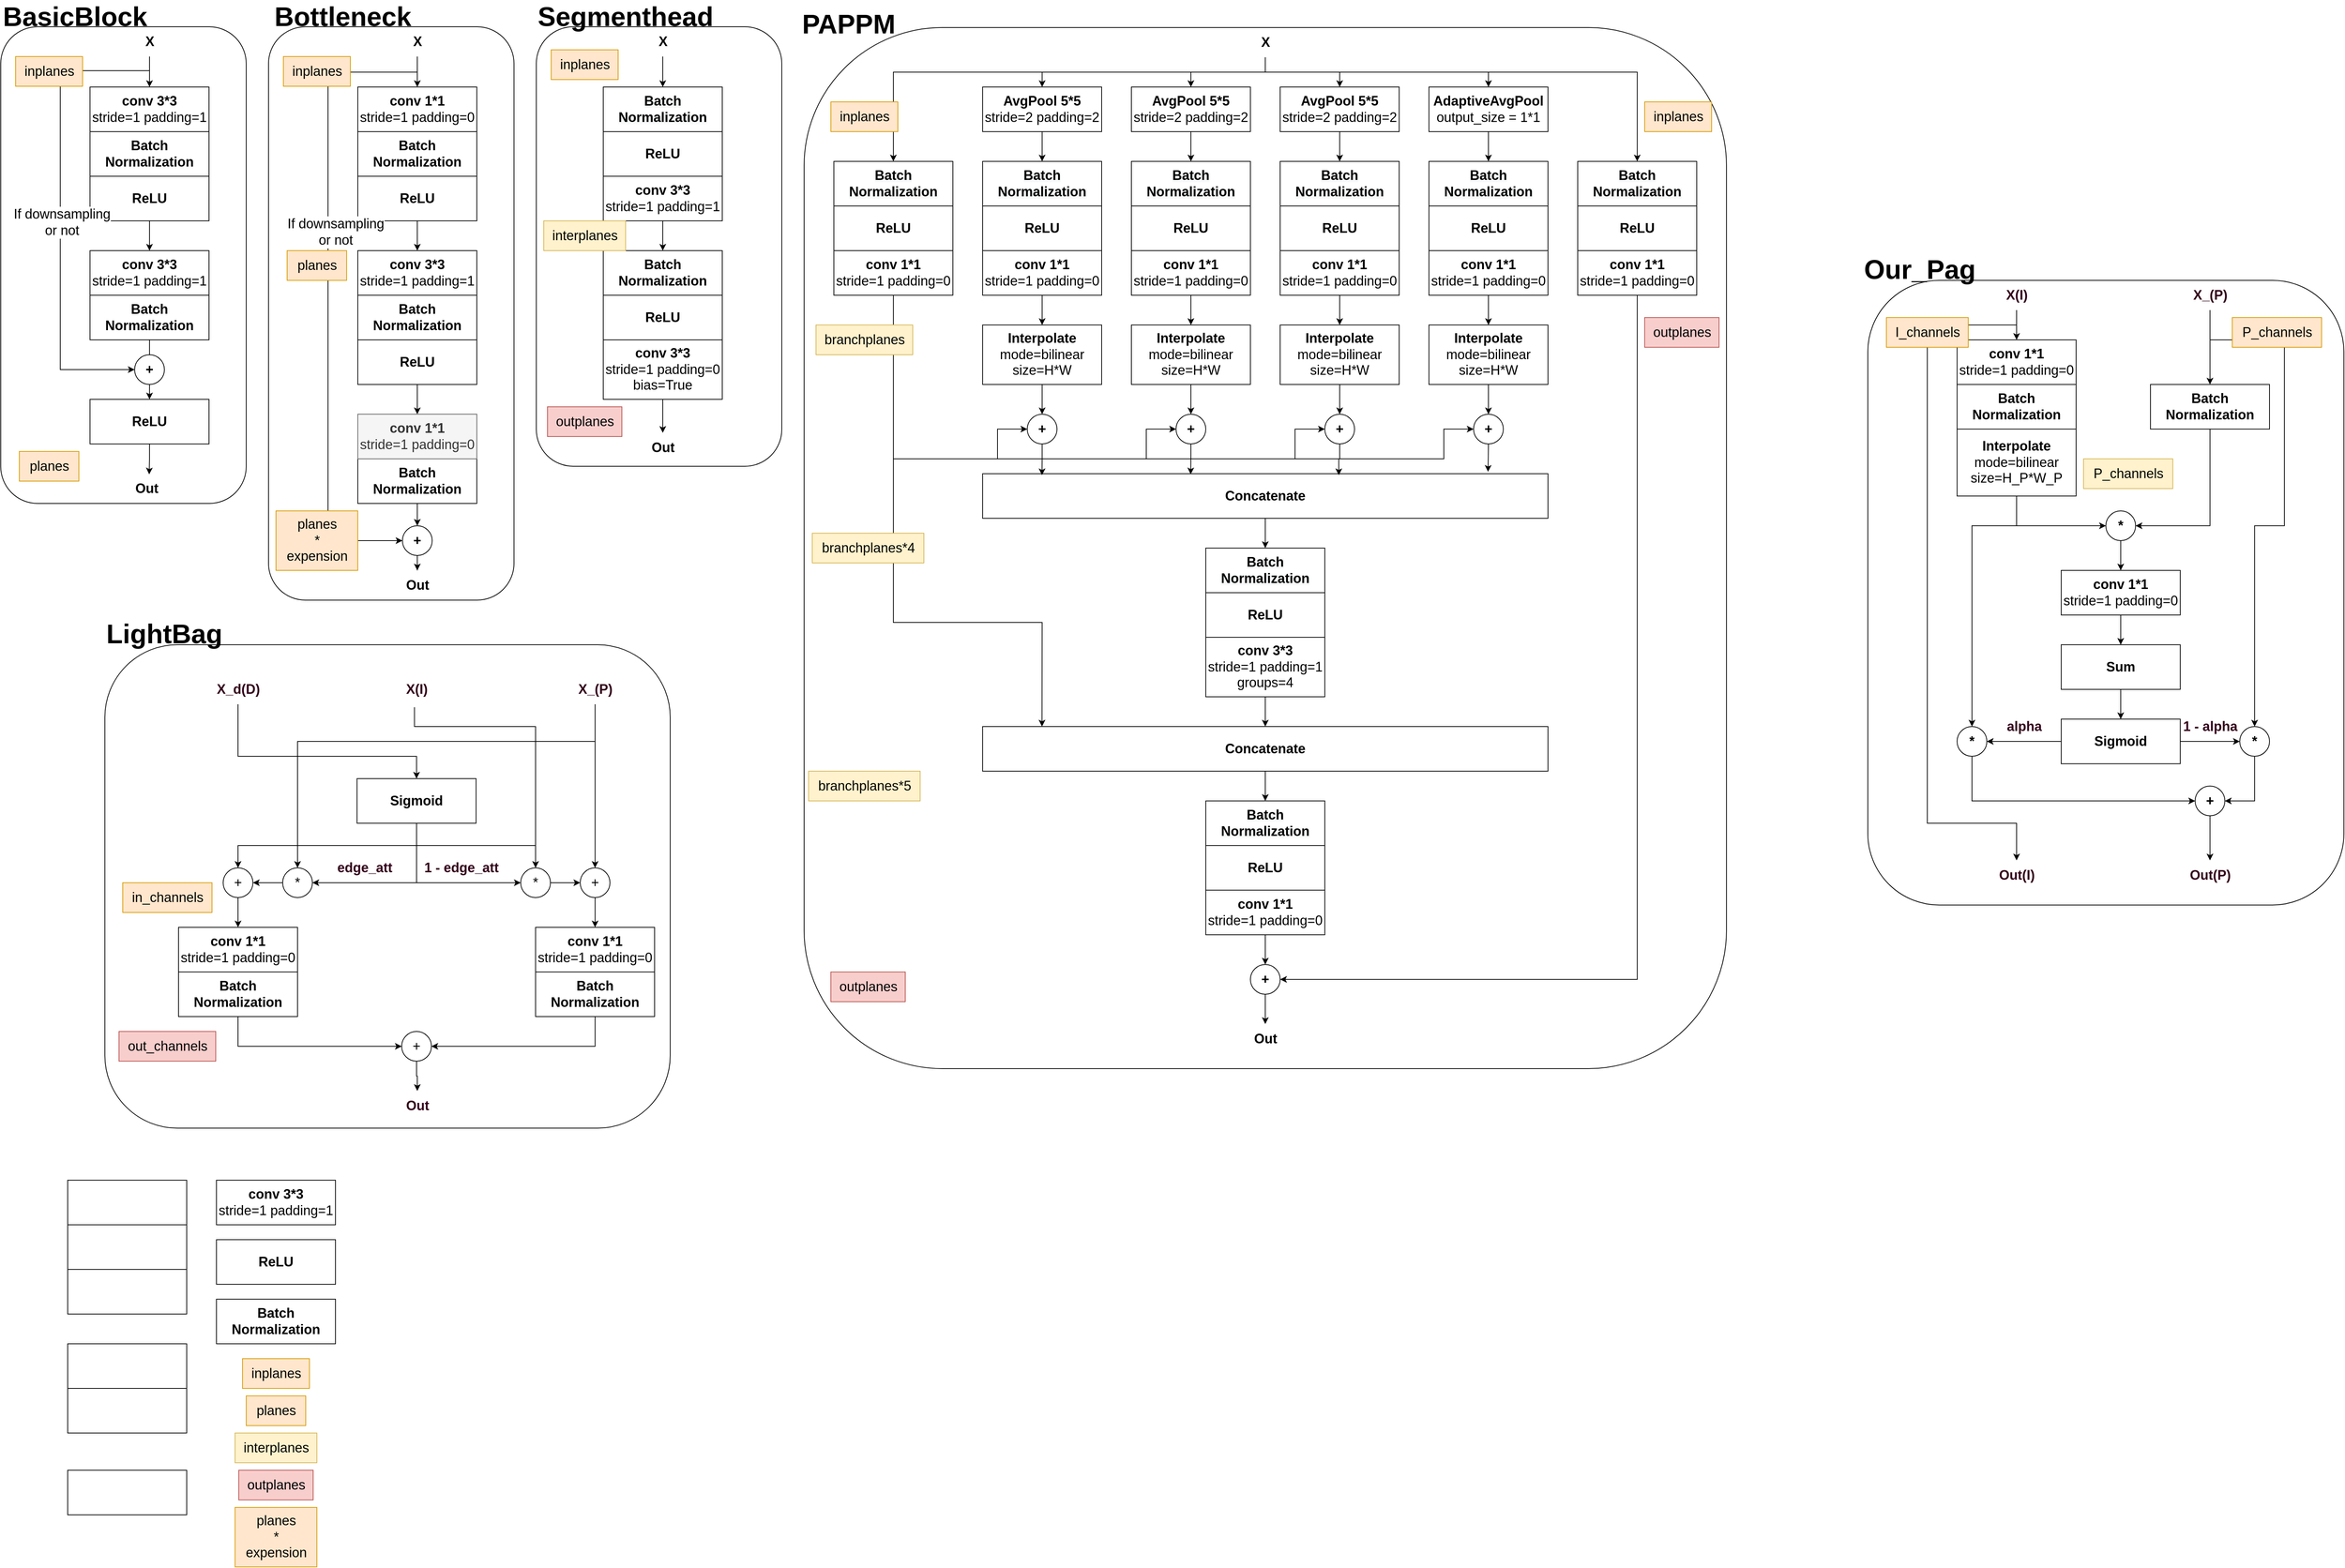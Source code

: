 <mxfile version="20.0.4" type="device"><diagram id="_YdFOVqS19WVTJIzJYPo" name="Page-1"><mxGraphModel dx="2370" dy="898" grid="1" gridSize="10" guides="1" tooltips="1" connect="1" arrows="1" fold="1" page="1" pageScale="1" pageWidth="827" pageHeight="1169" background="none" math="0" shadow="0"><root><mxCell id="0"/><mxCell id="1" parent="0"/><mxCell id="WmEPDKJTlNMMbWdyo5X0-1" value="&lt;font style=&quot;font-size: 18px;&quot;&gt;&lt;b&gt;conv 3*3&lt;/b&gt;&lt;br&gt;stride=1 padding=1&lt;/font&gt;" style="rounded=0;whiteSpace=wrap;html=1;" vertex="1" parent="1"><mxGeometry x="330" y="1590" width="160" height="60" as="geometry"/></mxCell><mxCell id="WmEPDKJTlNMMbWdyo5X0-10" value="" style="group" vertex="1" connectable="0" parent="1"><mxGeometry x="130" y="1590" width="160" height="180" as="geometry"/></mxCell><mxCell id="WmEPDKJTlNMMbWdyo5X0-4" value="" style="rounded=0;whiteSpace=wrap;html=1;" vertex="1" parent="WmEPDKJTlNMMbWdyo5X0-10"><mxGeometry width="160" height="60" as="geometry"/></mxCell><mxCell id="WmEPDKJTlNMMbWdyo5X0-6" value="" style="rounded=0;whiteSpace=wrap;html=1;" vertex="1" parent="WmEPDKJTlNMMbWdyo5X0-10"><mxGeometry y="60" width="160" height="60" as="geometry"/></mxCell><mxCell id="WmEPDKJTlNMMbWdyo5X0-7" value="" style="rounded=0;whiteSpace=wrap;html=1;" vertex="1" parent="WmEPDKJTlNMMbWdyo5X0-10"><mxGeometry y="120" width="160" height="60" as="geometry"/></mxCell><mxCell id="WmEPDKJTlNMMbWdyo5X0-26" style="edgeStyle=orthogonalEdgeStyle;rounded=0;orthogonalLoop=1;jettySize=auto;html=1;exitX=0.5;exitY=1;exitDx=0;exitDy=0;fontSize=18;" edge="1" parent="WmEPDKJTlNMMbWdyo5X0-10" source="WmEPDKJTlNMMbWdyo5X0-4" target="WmEPDKJTlNMMbWdyo5X0-4"><mxGeometry relative="1" as="geometry"/></mxCell><mxCell id="WmEPDKJTlNMMbWdyo5X0-20" value="" style="rounded=0;whiteSpace=wrap;html=1;" vertex="1" parent="1"><mxGeometry x="130" y="1980" width="160" height="60" as="geometry"/></mxCell><mxCell id="WmEPDKJTlNMMbWdyo5X0-21" value="" style="group" vertex="1" connectable="0" parent="1"><mxGeometry x="130" y="1810" width="160" height="120" as="geometry"/></mxCell><mxCell id="WmEPDKJTlNMMbWdyo5X0-11" value="" style="rounded=0;whiteSpace=wrap;html=1;" vertex="1" parent="WmEPDKJTlNMMbWdyo5X0-21"><mxGeometry width="160" height="60" as="geometry"/></mxCell><mxCell id="WmEPDKJTlNMMbWdyo5X0-19" value="" style="rounded=0;whiteSpace=wrap;html=1;" vertex="1" parent="WmEPDKJTlNMMbWdyo5X0-21"><mxGeometry y="60" width="160" height="60" as="geometry"/></mxCell><mxCell id="WmEPDKJTlNMMbWdyo5X0-24" value="&lt;b&gt;&lt;font style=&quot;font-size: 18px;&quot;&gt;ReLU&lt;/font&gt;&lt;/b&gt;" style="rounded=0;whiteSpace=wrap;html=1;" vertex="1" parent="1"><mxGeometry x="330" y="1670" width="160" height="60" as="geometry"/></mxCell><mxCell id="WmEPDKJTlNMMbWdyo5X0-25" value="&lt;b&gt;&lt;font style=&quot;font-size: 18px;&quot;&gt;Batch Normalization&lt;/font&gt;&lt;/b&gt;" style="rounded=0;whiteSpace=wrap;html=1;" vertex="1" parent="1"><mxGeometry x="330" y="1750" width="160" height="60" as="geometry"/></mxCell><mxCell id="WmEPDKJTlNMMbWdyo5X0-75" value="" style="group" vertex="1" connectable="0" parent="1"><mxGeometry x="40" y="10" width="330" height="670" as="geometry"/></mxCell><mxCell id="WmEPDKJTlNMMbWdyo5X0-38" value="" style="rounded=1;whiteSpace=wrap;html=1;fontSize=18;" vertex="1" parent="WmEPDKJTlNMMbWdyo5X0-75"><mxGeometry y="29" width="330" height="641" as="geometry"/></mxCell><mxCell id="WmEPDKJTlNMMbWdyo5X0-13" value="" style="group" vertex="1" connectable="0" parent="WmEPDKJTlNMMbWdyo5X0-75"><mxGeometry x="120" y="110" width="160" height="180" as="geometry"/></mxCell><mxCell id="WmEPDKJTlNMMbWdyo5X0-3" value="&lt;font style=&quot;font-size: 18px;&quot;&gt;&lt;b&gt;conv 3*3&lt;/b&gt;&lt;br&gt;stride=1 padding=1&lt;/font&gt;" style="rounded=0;whiteSpace=wrap;html=1;" vertex="1" parent="WmEPDKJTlNMMbWdyo5X0-13"><mxGeometry width="160" height="60" as="geometry"/></mxCell><mxCell id="WmEPDKJTlNMMbWdyo5X0-5" value="&lt;b&gt;&lt;font style=&quot;font-size: 18px;&quot;&gt;Batch Normalization&lt;/font&gt;&lt;/b&gt;" style="rounded=0;whiteSpace=wrap;html=1;" vertex="1" parent="WmEPDKJTlNMMbWdyo5X0-13"><mxGeometry y="60" width="160" height="60" as="geometry"/></mxCell><mxCell id="WmEPDKJTlNMMbWdyo5X0-12" value="&lt;b&gt;&lt;font style=&quot;font-size: 18px;&quot;&gt;ReLU&lt;/font&gt;&lt;/b&gt;" style="rounded=0;whiteSpace=wrap;html=1;" vertex="1" parent="WmEPDKJTlNMMbWdyo5X0-13"><mxGeometry y="120" width="160" height="60" as="geometry"/></mxCell><mxCell id="WmEPDKJTlNMMbWdyo5X0-15" value="&lt;font style=&quot;font-size: 18px;&quot;&gt;&lt;b&gt;conv 3*3&lt;/b&gt;&lt;br&gt;stride=1 padding=1&lt;/font&gt;" style="rounded=0;whiteSpace=wrap;html=1;" vertex="1" parent="WmEPDKJTlNMMbWdyo5X0-75"><mxGeometry x="120" y="330" width="160" height="60" as="geometry"/></mxCell><mxCell id="WmEPDKJTlNMMbWdyo5X0-32" style="edgeStyle=orthogonalEdgeStyle;rounded=0;orthogonalLoop=1;jettySize=auto;html=1;exitX=0.5;exitY=1;exitDx=0;exitDy=0;fontSize=18;" edge="1" parent="WmEPDKJTlNMMbWdyo5X0-75" source="WmEPDKJTlNMMbWdyo5X0-16"><mxGeometry relative="1" as="geometry"><mxPoint x="200" y="490" as="targetPoint"/></mxGeometry></mxCell><mxCell id="WmEPDKJTlNMMbWdyo5X0-16" value="&lt;b&gt;&lt;font style=&quot;font-size: 18px;&quot;&gt;Batch Normalization&lt;/font&gt;&lt;/b&gt;" style="rounded=0;whiteSpace=wrap;html=1;" vertex="1" parent="WmEPDKJTlNMMbWdyo5X0-75"><mxGeometry x="120" y="390" width="160" height="60" as="geometry"/></mxCell><mxCell id="WmEPDKJTlNMMbWdyo5X0-17" value="&lt;b&gt;&lt;font style=&quot;font-size: 18px;&quot;&gt;ReLU&lt;/font&gt;&lt;/b&gt;" style="rounded=0;whiteSpace=wrap;html=1;" vertex="1" parent="WmEPDKJTlNMMbWdyo5X0-75"><mxGeometry x="120" y="530" width="160" height="60" as="geometry"/></mxCell><mxCell id="WmEPDKJTlNMMbWdyo5X0-33" style="edgeStyle=orthogonalEdgeStyle;rounded=0;orthogonalLoop=1;jettySize=auto;html=1;exitX=0.5;exitY=1;exitDx=0;exitDy=0;entryX=0.5;entryY=0;entryDx=0;entryDy=0;fontSize=18;" edge="1" parent="WmEPDKJTlNMMbWdyo5X0-75" source="WmEPDKJTlNMMbWdyo5X0-23" target="WmEPDKJTlNMMbWdyo5X0-17"><mxGeometry relative="1" as="geometry"/></mxCell><mxCell id="WmEPDKJTlNMMbWdyo5X0-23" value="&lt;b&gt;+&lt;/b&gt;" style="ellipse;whiteSpace=wrap;html=1;aspect=fixed;fontSize=18;" vertex="1" parent="WmEPDKJTlNMMbWdyo5X0-75"><mxGeometry x="180" y="470" width="40" height="40" as="geometry"/></mxCell><mxCell id="WmEPDKJTlNMMbWdyo5X0-28" style="edgeStyle=orthogonalEdgeStyle;rounded=0;orthogonalLoop=1;jettySize=auto;html=1;fontSize=18;entryX=0.5;entryY=0;entryDx=0;entryDy=0;" edge="1" parent="WmEPDKJTlNMMbWdyo5X0-75" source="WmEPDKJTlNMMbWdyo5X0-27" target="WmEPDKJTlNMMbWdyo5X0-3"><mxGeometry relative="1" as="geometry"><mxPoint x="200" y="90" as="targetPoint"/><Array as="points"/></mxGeometry></mxCell><mxCell id="WmEPDKJTlNMMbWdyo5X0-27" value="&lt;b&gt;X&lt;/b&gt;" style="text;html=1;align=center;verticalAlign=middle;resizable=0;points=[];autosize=1;strokeColor=none;fillColor=none;fontSize=18;" vertex="1" parent="WmEPDKJTlNMMbWdyo5X0-75"><mxGeometry x="180" y="29" width="40" height="40" as="geometry"/></mxCell><mxCell id="WmEPDKJTlNMMbWdyo5X0-29" value="" style="endArrow=classic;html=1;rounded=0;fontSize=18;entryX=0;entryY=0.5;entryDx=0;entryDy=0;" edge="1" parent="WmEPDKJTlNMMbWdyo5X0-75" target="WmEPDKJTlNMMbWdyo5X0-23"><mxGeometry width="50" height="50" relative="1" as="geometry"><mxPoint x="200" y="88" as="sourcePoint"/><mxPoint x="180" y="528" as="targetPoint"/><Array as="points"><mxPoint x="80" y="88"/><mxPoint x="80" y="490"/></Array></mxGeometry></mxCell><mxCell id="WmEPDKJTlNMMbWdyo5X0-39" value="If downsampling&lt;br&gt;or not" style="edgeLabel;html=1;align=center;verticalAlign=middle;resizable=0;points=[];fontSize=18;" vertex="1" connectable="0" parent="WmEPDKJTlNMMbWdyo5X0-29"><mxGeometry x="0.045" y="2" relative="1" as="geometry"><mxPoint y="-1" as="offset"/></mxGeometry></mxCell><mxCell id="WmEPDKJTlNMMbWdyo5X0-31" style="edgeStyle=orthogonalEdgeStyle;rounded=0;orthogonalLoop=1;jettySize=auto;html=1;exitX=0.5;exitY=1;exitDx=0;exitDy=0;entryX=0.5;entryY=0;entryDx=0;entryDy=0;fontSize=18;" edge="1" parent="WmEPDKJTlNMMbWdyo5X0-75" source="WmEPDKJTlNMMbWdyo5X0-12" target="WmEPDKJTlNMMbWdyo5X0-15"><mxGeometry relative="1" as="geometry"/></mxCell><mxCell id="WmEPDKJTlNMMbWdyo5X0-34" value="&lt;b&gt;Out&lt;/b&gt;" style="text;html=1;align=center;verticalAlign=middle;resizable=0;points=[];autosize=1;strokeColor=none;fillColor=none;fontSize=18;" vertex="1" parent="WmEPDKJTlNMMbWdyo5X0-75"><mxGeometry x="171" y="630" width="50" height="40" as="geometry"/></mxCell><mxCell id="WmEPDKJTlNMMbWdyo5X0-35" style="edgeStyle=orthogonalEdgeStyle;rounded=0;orthogonalLoop=1;jettySize=auto;html=1;exitX=0.5;exitY=1;exitDx=0;exitDy=0;entryX=0.571;entryY=0.021;entryDx=0;entryDy=0;entryPerimeter=0;fontSize=18;" edge="1" parent="WmEPDKJTlNMMbWdyo5X0-75" source="WmEPDKJTlNMMbWdyo5X0-17" target="WmEPDKJTlNMMbWdyo5X0-34"><mxGeometry relative="1" as="geometry"/></mxCell><mxCell id="WmEPDKJTlNMMbWdyo5X0-40" value="&lt;b&gt;&lt;font style=&quot;font-size: 36px;&quot;&gt;BasicBlock&lt;/font&gt;&lt;/b&gt;" style="text;html=1;strokeColor=none;fillColor=none;align=center;verticalAlign=middle;whiteSpace=wrap;rounded=0;fontSize=18;" vertex="1" parent="WmEPDKJTlNMMbWdyo5X0-75"><mxGeometry x="70" width="60" height="30" as="geometry"/></mxCell><mxCell id="WmEPDKJTlNMMbWdyo5X0-119" value="inplanes" style="text;html=1;align=center;verticalAlign=middle;resizable=0;points=[];autosize=1;strokeColor=#d79b00;fillColor=#ffe6cc;fontSize=18;gradientColor=none;" vertex="1" parent="WmEPDKJTlNMMbWdyo5X0-75"><mxGeometry x="20" y="69" width="90" height="40" as="geometry"/></mxCell><mxCell id="WmEPDKJTlNMMbWdyo5X0-121" value="planes" style="text;html=1;align=center;verticalAlign=middle;resizable=0;points=[];autosize=1;strokeColor=#d79b00;fillColor=#ffe6cc;fontSize=18;" vertex="1" parent="WmEPDKJTlNMMbWdyo5X0-75"><mxGeometry x="25" y="600" width="80" height="40" as="geometry"/></mxCell><mxCell id="WmEPDKJTlNMMbWdyo5X0-114" value="inplanes" style="text;html=1;align=center;verticalAlign=middle;resizable=0;points=[];autosize=1;strokeColor=#d79b00;fillColor=#ffe6cc;fontSize=18;gradientColor=none;" vertex="1" parent="1"><mxGeometry x="365" y="1830" width="90" height="40" as="geometry"/></mxCell><mxCell id="WmEPDKJTlNMMbWdyo5X0-115" value="planes" style="text;html=1;align=center;verticalAlign=middle;resizable=0;points=[];autosize=1;strokeColor=#d79b00;fillColor=#ffe6cc;fontSize=18;" vertex="1" parent="1"><mxGeometry x="370" y="1880" width="80" height="40" as="geometry"/></mxCell><mxCell id="WmEPDKJTlNMMbWdyo5X0-117" value="interplanes" style="text;html=1;align=center;verticalAlign=middle;resizable=0;points=[];autosize=1;strokeColor=#d6b656;fillColor=#fff2cc;fontSize=18;" vertex="1" parent="1"><mxGeometry x="355" y="1930" width="110" height="40" as="geometry"/></mxCell><mxCell id="WmEPDKJTlNMMbWdyo5X0-118" value="outplanes" style="text;html=1;align=center;verticalAlign=middle;resizable=0;points=[];autosize=1;strokeColor=#b85450;fillColor=#f8cecc;fontSize=18;" vertex="1" parent="1"><mxGeometry x="360" y="1980" width="100" height="40" as="geometry"/></mxCell><mxCell id="WmEPDKJTlNMMbWdyo5X0-129" value="planes&lt;br&gt;*&lt;br&gt;expension" style="text;html=1;align=center;verticalAlign=middle;resizable=0;points=[];autosize=1;strokeColor=#d79b00;fillColor=#ffe6cc;fontSize=18;" vertex="1" parent="1"><mxGeometry x="355" y="2030" width="110" height="80" as="geometry"/></mxCell><mxCell id="WmEPDKJTlNMMbWdyo5X0-197" value="" style="group" vertex="1" connectable="0" parent="1"><mxGeometry x="400" y="10" width="330" height="800" as="geometry"/></mxCell><mxCell id="WmEPDKJTlNMMbWdyo5X0-41" value="" style="rounded=1;whiteSpace=wrap;html=1;fontSize=18;" vertex="1" parent="WmEPDKJTlNMMbWdyo5X0-197"><mxGeometry y="29" width="330" height="771" as="geometry"/></mxCell><mxCell id="WmEPDKJTlNMMbWdyo5X0-42" value="" style="group" vertex="1" connectable="0" parent="WmEPDKJTlNMMbWdyo5X0-197"><mxGeometry x="120" y="110" width="160" height="180" as="geometry"/></mxCell><mxCell id="WmEPDKJTlNMMbWdyo5X0-43" value="&lt;font style=&quot;font-size: 18px;&quot;&gt;&lt;b&gt;conv 1*1&lt;/b&gt;&lt;br&gt;stride=1 padding=0&lt;/font&gt;" style="rounded=0;whiteSpace=wrap;html=1;" vertex="1" parent="WmEPDKJTlNMMbWdyo5X0-42"><mxGeometry width="160" height="60" as="geometry"/></mxCell><mxCell id="WmEPDKJTlNMMbWdyo5X0-44" value="&lt;b&gt;&lt;font style=&quot;font-size: 18px;&quot;&gt;Batch Normalization&lt;/font&gt;&lt;/b&gt;" style="rounded=0;whiteSpace=wrap;html=1;" vertex="1" parent="WmEPDKJTlNMMbWdyo5X0-42"><mxGeometry y="60" width="160" height="60" as="geometry"/></mxCell><mxCell id="WmEPDKJTlNMMbWdyo5X0-45" value="&lt;b&gt;&lt;font style=&quot;font-size: 18px;&quot;&gt;ReLU&lt;/font&gt;&lt;/b&gt;" style="rounded=0;whiteSpace=wrap;html=1;" vertex="1" parent="WmEPDKJTlNMMbWdyo5X0-42"><mxGeometry y="120" width="160" height="60" as="geometry"/></mxCell><mxCell id="WmEPDKJTlNMMbWdyo5X0-52" value="&lt;b&gt;+&lt;/b&gt;" style="ellipse;whiteSpace=wrap;html=1;aspect=fixed;fontSize=18;" vertex="1" parent="WmEPDKJTlNMMbWdyo5X0-197"><mxGeometry x="180" y="700" width="40" height="40" as="geometry"/></mxCell><mxCell id="WmEPDKJTlNMMbWdyo5X0-53" style="edgeStyle=orthogonalEdgeStyle;rounded=0;orthogonalLoop=1;jettySize=auto;html=1;fontSize=18;entryX=0.5;entryY=0;entryDx=0;entryDy=0;" edge="1" parent="WmEPDKJTlNMMbWdyo5X0-197" source="WmEPDKJTlNMMbWdyo5X0-54" target="WmEPDKJTlNMMbWdyo5X0-43"><mxGeometry relative="1" as="geometry"><mxPoint x="200" y="90" as="targetPoint"/><Array as="points"/></mxGeometry></mxCell><mxCell id="WmEPDKJTlNMMbWdyo5X0-54" value="&lt;b&gt;X&lt;/b&gt;" style="text;html=1;align=center;verticalAlign=middle;resizable=0;points=[];autosize=1;strokeColor=none;fillColor=none;fontSize=18;" vertex="1" parent="WmEPDKJTlNMMbWdyo5X0-197"><mxGeometry x="180" y="29" width="40" height="40" as="geometry"/></mxCell><mxCell id="WmEPDKJTlNMMbWdyo5X0-55" value="" style="endArrow=classic;html=1;rounded=0;fontSize=18;entryX=0;entryY=0.5;entryDx=0;entryDy=0;" edge="1" parent="WmEPDKJTlNMMbWdyo5X0-197" target="WmEPDKJTlNMMbWdyo5X0-52"><mxGeometry width="50" height="50" relative="1" as="geometry"><mxPoint x="200" y="90" as="sourcePoint"/><mxPoint x="180" y="528" as="targetPoint"/><Array as="points"><mxPoint x="80" y="90"/><mxPoint x="80" y="720"/></Array></mxGeometry></mxCell><mxCell id="WmEPDKJTlNMMbWdyo5X0-56" value="If downsampling&lt;br&gt;or not" style="edgeLabel;html=1;align=center;verticalAlign=middle;resizable=0;points=[];fontSize=18;" vertex="1" connectable="0" parent="WmEPDKJTlNMMbWdyo5X0-55"><mxGeometry x="0.045" y="2" relative="1" as="geometry"><mxPoint x="8" y="-109" as="offset"/></mxGeometry></mxCell><mxCell id="WmEPDKJTlNMMbWdyo5X0-57" style="edgeStyle=orthogonalEdgeStyle;rounded=0;orthogonalLoop=1;jettySize=auto;html=1;exitX=0.5;exitY=1;exitDx=0;exitDy=0;entryX=0.5;entryY=0;entryDx=0;entryDy=0;fontSize=18;" edge="1" parent="WmEPDKJTlNMMbWdyo5X0-197" source="WmEPDKJTlNMMbWdyo5X0-45" target="WmEPDKJTlNMMbWdyo5X0-46"><mxGeometry relative="1" as="geometry"/></mxCell><mxCell id="WmEPDKJTlNMMbWdyo5X0-58" value="&lt;b&gt;Out&lt;/b&gt;" style="text;html=1;align=center;verticalAlign=middle;resizable=0;points=[];autosize=1;strokeColor=none;fillColor=none;fontSize=18;" vertex="1" parent="WmEPDKJTlNMMbWdyo5X0-197"><mxGeometry x="175" y="760" width="50" height="40" as="geometry"/></mxCell><mxCell id="WmEPDKJTlNMMbWdyo5X0-71" style="edgeStyle=orthogonalEdgeStyle;rounded=0;orthogonalLoop=1;jettySize=auto;html=1;exitX=0.5;exitY=1;exitDx=0;exitDy=0;fontSize=18;" edge="1" parent="WmEPDKJTlNMMbWdyo5X0-197" source="WmEPDKJTlNMMbWdyo5X0-52" target="WmEPDKJTlNMMbWdyo5X0-58"><mxGeometry relative="1" as="geometry"/></mxCell><mxCell id="WmEPDKJTlNMMbWdyo5X0-59" value="&lt;b&gt;&lt;font style=&quot;font-size: 36px;&quot;&gt;Bottleneck&lt;/font&gt;&lt;/b&gt;" style="text;html=1;strokeColor=none;fillColor=none;align=center;verticalAlign=middle;whiteSpace=wrap;rounded=0;fontSize=18;" vertex="1" parent="WmEPDKJTlNMMbWdyo5X0-197"><mxGeometry x="70" width="60" height="30" as="geometry"/></mxCell><mxCell id="WmEPDKJTlNMMbWdyo5X0-64" value="" style="group" vertex="1" connectable="0" parent="WmEPDKJTlNMMbWdyo5X0-197"><mxGeometry x="120" y="330" width="160" height="180" as="geometry"/></mxCell><mxCell id="WmEPDKJTlNMMbWdyo5X0-46" value="&lt;font style=&quot;font-size: 18px;&quot;&gt;&lt;b&gt;conv 3*3&lt;/b&gt;&lt;br&gt;stride=1 padding=1&lt;/font&gt;" style="rounded=0;whiteSpace=wrap;html=1;" vertex="1" parent="WmEPDKJTlNMMbWdyo5X0-64"><mxGeometry width="160" height="60" as="geometry"/></mxCell><mxCell id="WmEPDKJTlNMMbWdyo5X0-48" value="&lt;b&gt;&lt;font style=&quot;font-size: 18px;&quot;&gt;Batch Normalization&lt;/font&gt;&lt;/b&gt;" style="rounded=0;whiteSpace=wrap;html=1;" vertex="1" parent="WmEPDKJTlNMMbWdyo5X0-64"><mxGeometry y="60" width="160" height="60" as="geometry"/></mxCell><mxCell id="WmEPDKJTlNMMbWdyo5X0-50" value="&lt;b&gt;&lt;font style=&quot;font-size: 18px;&quot;&gt;ReLU&lt;/font&gt;&lt;/b&gt;" style="rounded=0;whiteSpace=wrap;html=1;" vertex="1" parent="WmEPDKJTlNMMbWdyo5X0-64"><mxGeometry y="120" width="160" height="60" as="geometry"/></mxCell><mxCell id="WmEPDKJTlNMMbWdyo5X0-67" style="edgeStyle=orthogonalEdgeStyle;rounded=0;orthogonalLoop=1;jettySize=auto;html=1;exitX=0.5;exitY=1;exitDx=0;exitDy=0;entryX=0.5;entryY=0;entryDx=0;entryDy=0;fontSize=36;" edge="1" parent="WmEPDKJTlNMMbWdyo5X0-197" source="WmEPDKJTlNMMbWdyo5X0-50" target="WmEPDKJTlNMMbWdyo5X0-61"><mxGeometry relative="1" as="geometry"/></mxCell><mxCell id="WmEPDKJTlNMMbWdyo5X0-70" style="edgeStyle=orthogonalEdgeStyle;rounded=0;orthogonalLoop=1;jettySize=auto;html=1;exitX=0.5;exitY=1;exitDx=0;exitDy=0;entryX=0.5;entryY=0;entryDx=0;entryDy=0;fontSize=18;" edge="1" parent="WmEPDKJTlNMMbWdyo5X0-197" source="WmEPDKJTlNMMbWdyo5X0-68" target="WmEPDKJTlNMMbWdyo5X0-52"><mxGeometry relative="1" as="geometry"/></mxCell><mxCell id="WmEPDKJTlNMMbWdyo5X0-74" value="" style="group" vertex="1" connectable="0" parent="WmEPDKJTlNMMbWdyo5X0-197"><mxGeometry x="120" y="550" width="160" height="120" as="geometry"/></mxCell><mxCell id="WmEPDKJTlNMMbWdyo5X0-68" value="&lt;b&gt;&lt;font style=&quot;font-size: 18px;&quot;&gt;Batch Normalization&lt;/font&gt;&lt;/b&gt;" style="rounded=0;whiteSpace=wrap;html=1;" vertex="1" parent="WmEPDKJTlNMMbWdyo5X0-74"><mxGeometry y="60" width="160" height="60" as="geometry"/></mxCell><mxCell id="WmEPDKJTlNMMbWdyo5X0-61" value="&lt;font style=&quot;font-size: 18px;&quot;&gt;&lt;b&gt;conv 1*1&lt;/b&gt;&lt;br&gt;stride=1 padding=0&lt;/font&gt;" style="rounded=0;whiteSpace=wrap;html=1;fillColor=#f5f5f5;fontColor=#333333;strokeColor=#666666;" vertex="1" parent="WmEPDKJTlNMMbWdyo5X0-74"><mxGeometry width="160" height="60" as="geometry"/></mxCell><mxCell id="WmEPDKJTlNMMbWdyo5X0-123" value="inplanes" style="text;html=1;align=center;verticalAlign=middle;resizable=0;points=[];autosize=1;strokeColor=#d79b00;fillColor=#ffe6cc;fontSize=18;gradientColor=none;" vertex="1" parent="WmEPDKJTlNMMbWdyo5X0-197"><mxGeometry x="20" y="69" width="90" height="40" as="geometry"/></mxCell><mxCell id="WmEPDKJTlNMMbWdyo5X0-128" value="planes" style="text;html=1;align=center;verticalAlign=middle;resizable=0;points=[];autosize=1;strokeColor=#d79b00;fillColor=#ffe6cc;fontSize=18;" vertex="1" parent="WmEPDKJTlNMMbWdyo5X0-197"><mxGeometry x="25" y="330" width="80" height="40" as="geometry"/></mxCell><mxCell id="WmEPDKJTlNMMbWdyo5X0-130" value="planes&lt;br&gt;*&lt;br&gt;expension" style="text;html=1;align=center;verticalAlign=middle;resizable=0;points=[];autosize=1;strokeColor=#d79b00;fillColor=#ffe6cc;fontSize=18;" vertex="1" parent="WmEPDKJTlNMMbWdyo5X0-197"><mxGeometry x="10" y="680" width="110" height="80" as="geometry"/></mxCell><mxCell id="WmEPDKJTlNMMbWdyo5X0-245" value="" style="group" vertex="1" connectable="0" parent="1"><mxGeometry x="760" y="10" width="330" height="620" as="geometry"/></mxCell><mxCell id="WmEPDKJTlNMMbWdyo5X0-78" value="" style="rounded=1;whiteSpace=wrap;html=1;fontSize=18;container=0;" vertex="1" parent="WmEPDKJTlNMMbWdyo5X0-245"><mxGeometry y="29" width="330" height="591" as="geometry"/></mxCell><mxCell id="WmEPDKJTlNMMbWdyo5X0-90" value="&lt;b&gt;X&lt;/b&gt;" style="text;html=1;align=center;verticalAlign=middle;resizable=0;points=[];autosize=1;strokeColor=none;fillColor=none;fontSize=18;container=0;" vertex="1" parent="WmEPDKJTlNMMbWdyo5X0-245"><mxGeometry x="150" y="29" width="40" height="40" as="geometry"/></mxCell><mxCell id="WmEPDKJTlNMMbWdyo5X0-94" value="&lt;b&gt;Out&lt;/b&gt;" style="text;html=1;align=center;verticalAlign=middle;resizable=0;points=[];autosize=1;strokeColor=none;fillColor=none;fontSize=18;container=0;" vertex="1" parent="WmEPDKJTlNMMbWdyo5X0-245"><mxGeometry x="145" y="575" width="50" height="40" as="geometry"/></mxCell><mxCell id="WmEPDKJTlNMMbWdyo5X0-96" value="&lt;b&gt;&lt;font style=&quot;font-size: 36px;&quot;&gt;Segmenthead&lt;br&gt;&lt;/font&gt;&lt;/b&gt;" style="text;html=1;strokeColor=none;fillColor=none;align=center;verticalAlign=middle;whiteSpace=wrap;rounded=0;fontSize=18;container=0;" vertex="1" parent="WmEPDKJTlNMMbWdyo5X0-245"><mxGeometry x="90" width="60" height="30" as="geometry"/></mxCell><mxCell id="WmEPDKJTlNMMbWdyo5X0-112" style="edgeStyle=orthogonalEdgeStyle;rounded=0;orthogonalLoop=1;jettySize=auto;html=1;entryX=0.5;entryY=0;entryDx=0;entryDy=0;fontSize=18;" edge="1" parent="WmEPDKJTlNMMbWdyo5X0-245" source="WmEPDKJTlNMMbWdyo5X0-90" target="WmEPDKJTlNMMbWdyo5X0-103"><mxGeometry relative="1" as="geometry"/></mxCell><mxCell id="WmEPDKJTlNMMbWdyo5X0-107" style="edgeStyle=orthogonalEdgeStyle;rounded=0;orthogonalLoop=1;jettySize=auto;html=1;exitX=0.5;exitY=1;exitDx=0;exitDy=0;fontSize=18;" edge="1" parent="WmEPDKJTlNMMbWdyo5X0-245" source="WmEPDKJTlNMMbWdyo5X0-100" target="WmEPDKJTlNMMbWdyo5X0-94"><mxGeometry relative="1" as="geometry"/></mxCell><mxCell id="WmEPDKJTlNMMbWdyo5X0-125" value="inplanes" style="text;html=1;align=center;verticalAlign=middle;resizable=0;points=[];autosize=1;strokeColor=#d79b00;fillColor=#ffe6cc;fontSize=18;gradientColor=none;container=0;" vertex="1" parent="WmEPDKJTlNMMbWdyo5X0-245"><mxGeometry x="20" y="60" width="90" height="40" as="geometry"/></mxCell><mxCell id="WmEPDKJTlNMMbWdyo5X0-131" value="outplanes" style="text;html=1;align=center;verticalAlign=middle;resizable=0;points=[];autosize=1;strokeColor=#b85450;fillColor=#f8cecc;fontSize=18;container=0;" vertex="1" parent="WmEPDKJTlNMMbWdyo5X0-245"><mxGeometry x="15" y="540" width="100" height="40" as="geometry"/></mxCell><mxCell id="WmEPDKJTlNMMbWdyo5X0-135" value="" style="group" vertex="1" connectable="0" parent="WmEPDKJTlNMMbWdyo5X0-245"><mxGeometry x="90" y="110" width="160" height="180" as="geometry"/></mxCell><mxCell id="WmEPDKJTlNMMbWdyo5X0-103" value="&lt;b style=&quot;color: rgb(0, 0, 0); font-family: Helvetica; font-size: 12px; font-style: normal; font-variant-ligatures: normal; font-variant-caps: normal; letter-spacing: normal; orphans: 2; text-align: center; text-indent: 0px; text-transform: none; widows: 2; word-spacing: 0px; -webkit-text-stroke-width: 0px; background-color: rgb(248, 249, 250); text-decoration-thickness: initial; text-decoration-style: initial; text-decoration-color: initial;&quot;&gt;&lt;font style=&quot;font-size: 18px;&quot;&gt;Batch Normalization&lt;/font&gt;&lt;/b&gt;" style="rounded=0;whiteSpace=wrap;html=1;container=0;" vertex="1" parent="WmEPDKJTlNMMbWdyo5X0-135"><mxGeometry width="160" height="60" as="geometry"/></mxCell><mxCell id="WmEPDKJTlNMMbWdyo5X0-104" value="&lt;b&gt;&lt;font style=&quot;font-size: 18px;&quot;&gt;ReLU&lt;/font&gt;&lt;/b&gt;" style="rounded=0;whiteSpace=wrap;html=1;container=0;" vertex="1" parent="WmEPDKJTlNMMbWdyo5X0-135"><mxGeometry y="60" width="160" height="60" as="geometry"/></mxCell><mxCell id="WmEPDKJTlNMMbWdyo5X0-105" value="&lt;b style=&quot;font-size: 18px;&quot;&gt;conv 3*3&lt;/b&gt;&lt;br style=&quot;font-size: 18px;&quot;&gt;&lt;span style=&quot;font-size: 18px;&quot;&gt;stride=1 padding=1&lt;/span&gt;" style="rounded=0;whiteSpace=wrap;html=1;container=0;" vertex="1" parent="WmEPDKJTlNMMbWdyo5X0-135"><mxGeometry y="120" width="160" height="60" as="geometry"/></mxCell><mxCell id="WmEPDKJTlNMMbWdyo5X0-106" style="edgeStyle=orthogonalEdgeStyle;rounded=0;orthogonalLoop=1;jettySize=auto;html=1;exitX=0.5;exitY=1;exitDx=0;exitDy=0;fontSize=18;" edge="1" parent="WmEPDKJTlNMMbWdyo5X0-135" source="WmEPDKJTlNMMbWdyo5X0-103" target="WmEPDKJTlNMMbWdyo5X0-103"><mxGeometry relative="1" as="geometry"/></mxCell><mxCell id="WmEPDKJTlNMMbWdyo5X0-136" value="" style="group" vertex="1" connectable="0" parent="WmEPDKJTlNMMbWdyo5X0-245"><mxGeometry x="90" y="330" width="160" height="200" as="geometry"/></mxCell><mxCell id="WmEPDKJTlNMMbWdyo5X0-98" value="&lt;b&gt;&lt;font style=&quot;font-size: 18px;&quot;&gt;Batch Normalization&lt;/font&gt;&lt;/b&gt;" style="rounded=0;whiteSpace=wrap;html=1;container=0;" vertex="1" parent="WmEPDKJTlNMMbWdyo5X0-136"><mxGeometry width="160" height="60" as="geometry"/></mxCell><mxCell id="WmEPDKJTlNMMbWdyo5X0-99" value="&lt;b&gt;&lt;font style=&quot;font-size: 18px;&quot;&gt;ReLU&lt;/font&gt;&lt;/b&gt;" style="rounded=0;whiteSpace=wrap;html=1;container=0;" vertex="1" parent="WmEPDKJTlNMMbWdyo5X0-136"><mxGeometry y="60" width="160" height="60" as="geometry"/></mxCell><mxCell id="WmEPDKJTlNMMbWdyo5X0-100" value="&lt;b style=&quot;font-size: 18px;&quot;&gt;conv 3*3&lt;/b&gt;&lt;br style=&quot;font-size: 18px;&quot;&gt;&lt;span style=&quot;font-size: 18px;&quot;&gt;stride=1 padding=0&lt;br&gt;bias=True&lt;br&gt;&lt;/span&gt;" style="rounded=0;whiteSpace=wrap;html=1;container=0;" vertex="1" parent="WmEPDKJTlNMMbWdyo5X0-136"><mxGeometry y="120" width="160" height="80" as="geometry"/></mxCell><mxCell id="WmEPDKJTlNMMbWdyo5X0-101" style="edgeStyle=orthogonalEdgeStyle;rounded=0;orthogonalLoop=1;jettySize=auto;html=1;exitX=0.5;exitY=1;exitDx=0;exitDy=0;fontSize=18;" edge="1" parent="WmEPDKJTlNMMbWdyo5X0-136" source="WmEPDKJTlNMMbWdyo5X0-98" target="WmEPDKJTlNMMbWdyo5X0-98"><mxGeometry relative="1" as="geometry"/></mxCell><mxCell id="WmEPDKJTlNMMbWdyo5X0-108" style="edgeStyle=orthogonalEdgeStyle;rounded=0;orthogonalLoop=1;jettySize=auto;html=1;entryX=0.5;entryY=0;entryDx=0;entryDy=0;fontSize=18;" edge="1" parent="WmEPDKJTlNMMbWdyo5X0-245" source="WmEPDKJTlNMMbWdyo5X0-105" target="WmEPDKJTlNMMbWdyo5X0-98"><mxGeometry relative="1" as="geometry"/></mxCell><mxCell id="WmEPDKJTlNMMbWdyo5X0-124" value="interplanes" style="text;html=1;align=center;verticalAlign=middle;resizable=0;points=[];autosize=1;strokeColor=#d6b656;fillColor=#fff2cc;fontSize=18;container=0;" vertex="1" parent="WmEPDKJTlNMMbWdyo5X0-245"><mxGeometry x="10" y="290" width="110" height="40" as="geometry"/></mxCell><mxCell id="WmEPDKJTlNMMbWdyo5X0-253" value="" style="group" vertex="1" connectable="0" parent="1"><mxGeometry x="1120" y="10" width="1240" height="1430" as="geometry"/></mxCell><mxCell id="WmEPDKJTlNMMbWdyo5X0-241" value="" style="rounded=1;whiteSpace=wrap;html=1;fontSize=18;fontColor=#33001A;gradientColor=none;" vertex="1" parent="WmEPDKJTlNMMbWdyo5X0-253"><mxGeometry y="30" width="1240" height="1400" as="geometry"/></mxCell><mxCell id="WmEPDKJTlNMMbWdyo5X0-133" value="&lt;font style=&quot;font-size: 18px;&quot;&gt;&lt;b&gt;AvgPool 5*5&lt;/b&gt;&lt;br&gt;stride=2 padding=2&lt;br&gt;&lt;/font&gt;" style="rounded=0;whiteSpace=wrap;html=1;" vertex="1" parent="WmEPDKJTlNMMbWdyo5X0-253"><mxGeometry x="240" y="110" width="160" height="60" as="geometry"/></mxCell><mxCell id="WmEPDKJTlNMMbWdyo5X0-141" value="" style="group" vertex="1" connectable="0" parent="WmEPDKJTlNMMbWdyo5X0-253"><mxGeometry x="40" y="210" width="160" height="180" as="geometry"/></mxCell><mxCell id="WmEPDKJTlNMMbWdyo5X0-138" value="&lt;b style=&quot;color: rgb(0, 0, 0); font-family: Helvetica; font-size: 12px; font-style: normal; font-variant-ligatures: normal; font-variant-caps: normal; letter-spacing: normal; orphans: 2; text-align: center; text-indent: 0px; text-transform: none; widows: 2; word-spacing: 0px; -webkit-text-stroke-width: 0px; background-color: rgb(248, 249, 250); text-decoration-thickness: initial; text-decoration-style: initial; text-decoration-color: initial;&quot;&gt;&lt;font style=&quot;font-size: 18px;&quot;&gt;Batch Normalization&lt;/font&gt;&lt;/b&gt;" style="rounded=0;whiteSpace=wrap;html=1;container=0;" vertex="1" parent="WmEPDKJTlNMMbWdyo5X0-141"><mxGeometry width="160" height="60" as="geometry"/></mxCell><mxCell id="WmEPDKJTlNMMbWdyo5X0-139" value="&lt;b&gt;&lt;font style=&quot;font-size: 18px;&quot;&gt;ReLU&lt;/font&gt;&lt;/b&gt;" style="rounded=0;whiteSpace=wrap;html=1;container=0;" vertex="1" parent="WmEPDKJTlNMMbWdyo5X0-141"><mxGeometry y="60" width="160" height="60" as="geometry"/></mxCell><mxCell id="WmEPDKJTlNMMbWdyo5X0-140" value="&lt;b style=&quot;font-size: 18px;&quot;&gt;conv 1*1&lt;/b&gt;&lt;br style=&quot;font-size: 18px;&quot;&gt;&lt;span style=&quot;font-size: 18px;&quot;&gt;stride=1 padding=0&lt;/span&gt;" style="rounded=0;whiteSpace=wrap;html=1;container=0;" vertex="1" parent="WmEPDKJTlNMMbWdyo5X0-141"><mxGeometry y="120" width="160" height="60" as="geometry"/></mxCell><mxCell id="WmEPDKJTlNMMbWdyo5X0-142" value="" style="group" vertex="1" connectable="0" parent="WmEPDKJTlNMMbWdyo5X0-253"><mxGeometry x="240" y="210" width="160" height="180" as="geometry"/></mxCell><mxCell id="WmEPDKJTlNMMbWdyo5X0-143" value="&lt;b style=&quot;color: rgb(0, 0, 0); font-family: Helvetica; font-size: 12px; font-style: normal; font-variant-ligatures: normal; font-variant-caps: normal; letter-spacing: normal; orphans: 2; text-align: center; text-indent: 0px; text-transform: none; widows: 2; word-spacing: 0px; -webkit-text-stroke-width: 0px; background-color: rgb(248, 249, 250); text-decoration-thickness: initial; text-decoration-style: initial; text-decoration-color: initial;&quot;&gt;&lt;font style=&quot;font-size: 18px;&quot;&gt;Batch Normalization&lt;/font&gt;&lt;/b&gt;" style="rounded=0;whiteSpace=wrap;html=1;container=0;" vertex="1" parent="WmEPDKJTlNMMbWdyo5X0-142"><mxGeometry width="160" height="60" as="geometry"/></mxCell><mxCell id="WmEPDKJTlNMMbWdyo5X0-144" value="&lt;b&gt;&lt;font style=&quot;font-size: 18px;&quot;&gt;ReLU&lt;/font&gt;&lt;/b&gt;" style="rounded=0;whiteSpace=wrap;html=1;container=0;" vertex="1" parent="WmEPDKJTlNMMbWdyo5X0-142"><mxGeometry y="60" width="160" height="60" as="geometry"/></mxCell><mxCell id="WmEPDKJTlNMMbWdyo5X0-145" value="&lt;b style=&quot;font-size: 18px;&quot;&gt;conv 1*1&lt;/b&gt;&lt;br style=&quot;font-size: 18px;&quot;&gt;&lt;span style=&quot;font-size: 18px;&quot;&gt;stride=1 padding=0&lt;/span&gt;" style="rounded=0;whiteSpace=wrap;html=1;container=0;" vertex="1" parent="WmEPDKJTlNMMbWdyo5X0-142"><mxGeometry y="120" width="160" height="60" as="geometry"/></mxCell><mxCell id="WmEPDKJTlNMMbWdyo5X0-171" style="edgeStyle=orthogonalEdgeStyle;rounded=0;orthogonalLoop=1;jettySize=auto;html=1;exitX=0.5;exitY=1;exitDx=0;exitDy=0;entryX=0.5;entryY=0;entryDx=0;entryDy=0;fontSize=18;fontColor=#33001A;" edge="1" parent="WmEPDKJTlNMMbWdyo5X0-253" source="WmEPDKJTlNMMbWdyo5X0-133" target="WmEPDKJTlNMMbWdyo5X0-143"><mxGeometry relative="1" as="geometry"/></mxCell><mxCell id="WmEPDKJTlNMMbWdyo5X0-147" value="" style="group" vertex="1" connectable="0" parent="WmEPDKJTlNMMbWdyo5X0-253"><mxGeometry x="440" y="210" width="160" height="180" as="geometry"/></mxCell><mxCell id="WmEPDKJTlNMMbWdyo5X0-148" value="&lt;b style=&quot;color: rgb(0, 0, 0); font-family: Helvetica; font-size: 12px; font-style: normal; font-variant-ligatures: normal; font-variant-caps: normal; letter-spacing: normal; orphans: 2; text-align: center; text-indent: 0px; text-transform: none; widows: 2; word-spacing: 0px; -webkit-text-stroke-width: 0px; background-color: rgb(248, 249, 250); text-decoration-thickness: initial; text-decoration-style: initial; text-decoration-color: initial;&quot;&gt;&lt;font style=&quot;font-size: 18px;&quot;&gt;Batch Normalization&lt;/font&gt;&lt;/b&gt;" style="rounded=0;whiteSpace=wrap;html=1;container=0;" vertex="1" parent="WmEPDKJTlNMMbWdyo5X0-147"><mxGeometry width="160" height="60" as="geometry"/></mxCell><mxCell id="WmEPDKJTlNMMbWdyo5X0-149" value="&lt;b&gt;&lt;font style=&quot;font-size: 18px;&quot;&gt;ReLU&lt;/font&gt;&lt;/b&gt;" style="rounded=0;whiteSpace=wrap;html=1;container=0;" vertex="1" parent="WmEPDKJTlNMMbWdyo5X0-147"><mxGeometry y="60" width="160" height="60" as="geometry"/></mxCell><mxCell id="WmEPDKJTlNMMbWdyo5X0-150" value="&lt;b style=&quot;font-size: 18px;&quot;&gt;conv 1*1&lt;/b&gt;&lt;br style=&quot;font-size: 18px;&quot;&gt;&lt;span style=&quot;font-size: 18px;&quot;&gt;stride=1 padding=0&lt;/span&gt;" style="rounded=0;whiteSpace=wrap;html=1;container=0;" vertex="1" parent="WmEPDKJTlNMMbWdyo5X0-147"><mxGeometry y="120" width="160" height="60" as="geometry"/></mxCell><mxCell id="WmEPDKJTlNMMbWdyo5X0-152" value="" style="group" vertex="1" connectable="0" parent="WmEPDKJTlNMMbWdyo5X0-253"><mxGeometry x="640" y="210" width="160" height="180" as="geometry"/></mxCell><mxCell id="WmEPDKJTlNMMbWdyo5X0-153" value="&lt;b style=&quot;color: rgb(0, 0, 0); font-family: Helvetica; font-size: 12px; font-style: normal; font-variant-ligatures: normal; font-variant-caps: normal; letter-spacing: normal; orphans: 2; text-align: center; text-indent: 0px; text-transform: none; widows: 2; word-spacing: 0px; -webkit-text-stroke-width: 0px; background-color: rgb(248, 249, 250); text-decoration-thickness: initial; text-decoration-style: initial; text-decoration-color: initial;&quot;&gt;&lt;font style=&quot;font-size: 18px;&quot;&gt;Batch Normalization&lt;/font&gt;&lt;/b&gt;" style="rounded=0;whiteSpace=wrap;html=1;container=0;" vertex="1" parent="WmEPDKJTlNMMbWdyo5X0-152"><mxGeometry width="160" height="60" as="geometry"/></mxCell><mxCell id="WmEPDKJTlNMMbWdyo5X0-154" value="&lt;b&gt;&lt;font style=&quot;font-size: 18px;&quot;&gt;ReLU&lt;/font&gt;&lt;/b&gt;" style="rounded=0;whiteSpace=wrap;html=1;container=0;" vertex="1" parent="WmEPDKJTlNMMbWdyo5X0-152"><mxGeometry y="60" width="160" height="60" as="geometry"/></mxCell><mxCell id="WmEPDKJTlNMMbWdyo5X0-155" value="&lt;b style=&quot;font-size: 18px;&quot;&gt;conv 1*1&lt;/b&gt;&lt;br style=&quot;font-size: 18px;&quot;&gt;&lt;span style=&quot;font-size: 18px;&quot;&gt;stride=1 padding=0&lt;/span&gt;" style="rounded=0;whiteSpace=wrap;html=1;container=0;" vertex="1" parent="WmEPDKJTlNMMbWdyo5X0-152"><mxGeometry y="120" width="160" height="60" as="geometry"/></mxCell><mxCell id="WmEPDKJTlNMMbWdyo5X0-157" value="" style="group" vertex="1" connectable="0" parent="WmEPDKJTlNMMbWdyo5X0-253"><mxGeometry x="840" y="210" width="160" height="180" as="geometry"/></mxCell><mxCell id="WmEPDKJTlNMMbWdyo5X0-158" value="&lt;b style=&quot;color: rgb(0, 0, 0); font-family: Helvetica; font-size: 12px; font-style: normal; font-variant-ligatures: normal; font-variant-caps: normal; letter-spacing: normal; orphans: 2; text-align: center; text-indent: 0px; text-transform: none; widows: 2; word-spacing: 0px; -webkit-text-stroke-width: 0px; background-color: rgb(248, 249, 250); text-decoration-thickness: initial; text-decoration-style: initial; text-decoration-color: initial;&quot;&gt;&lt;font style=&quot;font-size: 18px;&quot;&gt;Batch Normalization&lt;/font&gt;&lt;/b&gt;" style="rounded=0;whiteSpace=wrap;html=1;container=0;" vertex="1" parent="WmEPDKJTlNMMbWdyo5X0-157"><mxGeometry width="160" height="60" as="geometry"/></mxCell><mxCell id="WmEPDKJTlNMMbWdyo5X0-159" value="&lt;b&gt;&lt;font style=&quot;font-size: 18px;&quot;&gt;ReLU&lt;/font&gt;&lt;/b&gt;" style="rounded=0;whiteSpace=wrap;html=1;container=0;" vertex="1" parent="WmEPDKJTlNMMbWdyo5X0-157"><mxGeometry y="60" width="160" height="60" as="geometry"/></mxCell><mxCell id="WmEPDKJTlNMMbWdyo5X0-160" value="&lt;b style=&quot;font-size: 18px;&quot;&gt;conv 1*1&lt;/b&gt;&lt;br style=&quot;font-size: 18px;&quot;&gt;&lt;span style=&quot;font-size: 18px;&quot;&gt;stride=1 padding=0&lt;/span&gt;" style="rounded=0;whiteSpace=wrap;html=1;container=0;" vertex="1" parent="WmEPDKJTlNMMbWdyo5X0-157"><mxGeometry y="120" width="160" height="60" as="geometry"/></mxCell><mxCell id="WmEPDKJTlNMMbWdyo5X0-161" value="" style="group" vertex="1" connectable="0" parent="WmEPDKJTlNMMbWdyo5X0-253"><mxGeometry x="1040" y="210" width="160" height="180" as="geometry"/></mxCell><mxCell id="WmEPDKJTlNMMbWdyo5X0-162" value="&lt;b style=&quot;color: rgb(0, 0, 0); font-family: Helvetica; font-size: 12px; font-style: normal; font-variant-ligatures: normal; font-variant-caps: normal; letter-spacing: normal; orphans: 2; text-align: center; text-indent: 0px; text-transform: none; widows: 2; word-spacing: 0px; -webkit-text-stroke-width: 0px; background-color: rgb(248, 249, 250); text-decoration-thickness: initial; text-decoration-style: initial; text-decoration-color: initial;&quot;&gt;&lt;font style=&quot;font-size: 18px;&quot;&gt;Batch Normalization&lt;/font&gt;&lt;/b&gt;" style="rounded=0;whiteSpace=wrap;html=1;container=0;" vertex="1" parent="WmEPDKJTlNMMbWdyo5X0-161"><mxGeometry width="160" height="60" as="geometry"/></mxCell><mxCell id="WmEPDKJTlNMMbWdyo5X0-163" value="&lt;b&gt;&lt;font style=&quot;font-size: 18px;&quot;&gt;ReLU&lt;/font&gt;&lt;/b&gt;" style="rounded=0;whiteSpace=wrap;html=1;container=0;" vertex="1" parent="WmEPDKJTlNMMbWdyo5X0-161"><mxGeometry y="60" width="160" height="60" as="geometry"/></mxCell><mxCell id="WmEPDKJTlNMMbWdyo5X0-164" value="&lt;b style=&quot;font-size: 18px;&quot;&gt;conv 1*1&lt;/b&gt;&lt;br style=&quot;font-size: 18px;&quot;&gt;&lt;span style=&quot;font-size: 18px;&quot;&gt;stride=1 padding=0&lt;/span&gt;" style="rounded=0;whiteSpace=wrap;html=1;container=0;" vertex="1" parent="WmEPDKJTlNMMbWdyo5X0-161"><mxGeometry y="120" width="160" height="60" as="geometry"/></mxCell><mxCell id="WmEPDKJTlNMMbWdyo5X0-174" style="edgeStyle=orthogonalEdgeStyle;rounded=0;orthogonalLoop=1;jettySize=auto;html=1;exitX=0.5;exitY=1;exitDx=0;exitDy=0;entryX=0.5;entryY=0;entryDx=0;entryDy=0;fontSize=18;fontColor=#33001A;" edge="1" parent="WmEPDKJTlNMMbWdyo5X0-253" source="WmEPDKJTlNMMbWdyo5X0-167" target="WmEPDKJTlNMMbWdyo5X0-158"><mxGeometry relative="1" as="geometry"/></mxCell><mxCell id="WmEPDKJTlNMMbWdyo5X0-167" value="&lt;b&gt;&lt;font style=&quot;font-size: 18px;&quot;&gt;AdaptiveAvgPool&lt;br&gt;&lt;/font&gt;&lt;/b&gt;&lt;font style=&quot;font-size: 18px;&quot;&gt;output_size = 1*1&lt;br&gt;&lt;/font&gt;" style="rounded=0;whiteSpace=wrap;html=1;" vertex="1" parent="WmEPDKJTlNMMbWdyo5X0-253"><mxGeometry x="840" y="110" width="160" height="60" as="geometry"/></mxCell><mxCell id="WmEPDKJTlNMMbWdyo5X0-172" style="edgeStyle=orthogonalEdgeStyle;rounded=0;orthogonalLoop=1;jettySize=auto;html=1;exitX=0.5;exitY=1;exitDx=0;exitDy=0;entryX=0.5;entryY=0;entryDx=0;entryDy=0;fontSize=18;fontColor=#33001A;" edge="1" parent="WmEPDKJTlNMMbWdyo5X0-253" source="WmEPDKJTlNMMbWdyo5X0-169" target="WmEPDKJTlNMMbWdyo5X0-148"><mxGeometry relative="1" as="geometry"/></mxCell><mxCell id="WmEPDKJTlNMMbWdyo5X0-169" value="&lt;font style=&quot;font-size: 18px;&quot;&gt;&lt;b&gt;AvgPool 5*5&lt;/b&gt;&lt;br&gt;stride=2 padding=2&lt;br&gt;&lt;/font&gt;" style="rounded=0;whiteSpace=wrap;html=1;" vertex="1" parent="WmEPDKJTlNMMbWdyo5X0-253"><mxGeometry x="440" y="110" width="160" height="60" as="geometry"/></mxCell><mxCell id="WmEPDKJTlNMMbWdyo5X0-173" style="edgeStyle=orthogonalEdgeStyle;rounded=0;orthogonalLoop=1;jettySize=auto;html=1;exitX=0.5;exitY=1;exitDx=0;exitDy=0;entryX=0.5;entryY=0;entryDx=0;entryDy=0;fontSize=18;fontColor=#33001A;" edge="1" parent="WmEPDKJTlNMMbWdyo5X0-253" source="WmEPDKJTlNMMbWdyo5X0-170" target="WmEPDKJTlNMMbWdyo5X0-153"><mxGeometry relative="1" as="geometry"/></mxCell><mxCell id="WmEPDKJTlNMMbWdyo5X0-170" value="&lt;font style=&quot;font-size: 18px;&quot;&gt;&lt;b&gt;AvgPool 5*5&lt;/b&gt;&lt;br&gt;stride=2 padding=2&lt;br&gt;&lt;/font&gt;" style="rounded=0;whiteSpace=wrap;html=1;" vertex="1" parent="WmEPDKJTlNMMbWdyo5X0-253"><mxGeometry x="640" y="110" width="160" height="60" as="geometry"/></mxCell><mxCell id="WmEPDKJTlNMMbWdyo5X0-175" value="&lt;b&gt;X&lt;/b&gt;" style="text;html=1;align=center;verticalAlign=middle;resizable=0;points=[];autosize=1;strokeColor=none;fillColor=none;fontSize=18;container=0;" vertex="1" parent="WmEPDKJTlNMMbWdyo5X0-253"><mxGeometry x="600" y="30" width="40" height="40" as="geometry"/></mxCell><mxCell id="WmEPDKJTlNMMbWdyo5X0-182" value="" style="group" vertex="1" connectable="0" parent="WmEPDKJTlNMMbWdyo5X0-253"><mxGeometry x="120" y="90" width="1000" as="geometry"/></mxCell><mxCell id="WmEPDKJTlNMMbWdyo5X0-177" value="" style="endArrow=classic;html=1;rounded=0;fontSize=18;fontColor=#33001A;entryX=0.5;entryY=0;entryDx=0;entryDy=0;" edge="1" parent="WmEPDKJTlNMMbWdyo5X0-182" target="WmEPDKJTlNMMbWdyo5X0-162"><mxGeometry width="50" height="50" relative="1" as="geometry"><mxPoint x="500" as="sourcePoint"/><mxPoint x="660" y="-40.71" as="targetPoint"/><Array as="points"><mxPoint x="1000"/></Array></mxGeometry></mxCell><mxCell id="WmEPDKJTlNMMbWdyo5X0-178" value="" style="endArrow=classic;html=1;rounded=0;fontSize=18;fontColor=#33001A;entryX=0.5;entryY=0;entryDx=0;entryDy=0;" edge="1" parent="WmEPDKJTlNMMbWdyo5X0-182" target="WmEPDKJTlNMMbWdyo5X0-170"><mxGeometry width="50" height="50" relative="1" as="geometry"><mxPoint x="600" as="sourcePoint"/><mxPoint x="370.0" y="-60" as="targetPoint"/><Array as="points"/></mxGeometry></mxCell><mxCell id="WmEPDKJTlNMMbWdyo5X0-179" value="" style="endArrow=classic;html=1;rounded=0;fontSize=18;fontColor=#33001A;entryX=0.5;entryY=0;entryDx=0;entryDy=0;" edge="1" parent="WmEPDKJTlNMMbWdyo5X0-182" target="WmEPDKJTlNMMbWdyo5X0-167"><mxGeometry width="50" height="50" relative="1" as="geometry"><mxPoint x="800" as="sourcePoint"/><mxPoint x="380.0" y="-50" as="targetPoint"/><Array as="points"/></mxGeometry></mxCell><mxCell id="WmEPDKJTlNMMbWdyo5X0-180" value="" style="endArrow=classic;html=1;rounded=0;fontSize=18;fontColor=#33001A;entryX=0.5;entryY=0;entryDx=0;entryDy=0;" edge="1" parent="WmEPDKJTlNMMbWdyo5X0-182" target="WmEPDKJTlNMMbWdyo5X0-133"><mxGeometry width="50" height="50" relative="1" as="geometry"><mxPoint x="200" as="sourcePoint"/><mxPoint x="390.0" y="-40" as="targetPoint"/><Array as="points"/></mxGeometry></mxCell><mxCell id="WmEPDKJTlNMMbWdyo5X0-181" value="" style="endArrow=classic;html=1;rounded=0;fontSize=18;fontColor=#33001A;entryX=0.5;entryY=0;entryDx=0;entryDy=0;" edge="1" parent="WmEPDKJTlNMMbWdyo5X0-182" target="WmEPDKJTlNMMbWdyo5X0-138"><mxGeometry width="50" height="50" relative="1" as="geometry"><mxPoint x="400" as="sourcePoint"/><mxPoint x="400.0" y="-30" as="targetPoint"/><Array as="points"><mxPoint/></Array></mxGeometry></mxCell><mxCell id="WmEPDKJTlNMMbWdyo5X0-183" value="&lt;font style=&quot;font-size: 18px;&quot;&gt;&lt;b&gt;Interpolate&lt;/b&gt;&lt;br&gt;mode=bilinear&lt;br&gt;size=H*W&lt;br&gt;&lt;/font&gt;" style="rounded=0;whiteSpace=wrap;html=1;" vertex="1" parent="WmEPDKJTlNMMbWdyo5X0-253"><mxGeometry x="240" y="430" width="160" height="80" as="geometry"/></mxCell><mxCell id="WmEPDKJTlNMMbWdyo5X0-176" style="edgeStyle=orthogonalEdgeStyle;rounded=0;orthogonalLoop=1;jettySize=auto;html=1;entryX=0.5;entryY=0;entryDx=0;entryDy=0;fontSize=18;fontColor=#33001A;" edge="1" parent="WmEPDKJTlNMMbWdyo5X0-253" source="WmEPDKJTlNMMbWdyo5X0-175" target="WmEPDKJTlNMMbWdyo5X0-169"><mxGeometry relative="1" as="geometry"/></mxCell><mxCell id="WmEPDKJTlNMMbWdyo5X0-187" style="edgeStyle=orthogonalEdgeStyle;rounded=0;orthogonalLoop=1;jettySize=auto;html=1;exitX=0.5;exitY=1;exitDx=0;exitDy=0;entryX=0.5;entryY=0;entryDx=0;entryDy=0;fontSize=18;fontColor=#33001A;" edge="1" parent="WmEPDKJTlNMMbWdyo5X0-253" source="WmEPDKJTlNMMbWdyo5X0-145" target="WmEPDKJTlNMMbWdyo5X0-183"><mxGeometry relative="1" as="geometry"/></mxCell><mxCell id="WmEPDKJTlNMMbWdyo5X0-191" value="&lt;font style=&quot;font-size: 18px;&quot;&gt;&lt;b&gt;Interpolate&lt;/b&gt;&lt;br&gt;mode=bilinear&lt;br&gt;size=H*W&lt;br&gt;&lt;/font&gt;" style="rounded=0;whiteSpace=wrap;html=1;" vertex="1" parent="WmEPDKJTlNMMbWdyo5X0-253"><mxGeometry x="440" y="430" width="160" height="80" as="geometry"/></mxCell><mxCell id="WmEPDKJTlNMMbWdyo5X0-192" value="&lt;font style=&quot;font-size: 18px;&quot;&gt;&lt;b&gt;Interpolate&lt;/b&gt;&lt;br&gt;mode=bilinear&lt;br&gt;size=H*W&lt;br&gt;&lt;/font&gt;" style="rounded=0;whiteSpace=wrap;html=1;" vertex="1" parent="WmEPDKJTlNMMbWdyo5X0-253"><mxGeometry x="640" y="430" width="160" height="80" as="geometry"/></mxCell><mxCell id="WmEPDKJTlNMMbWdyo5X0-193" value="&lt;font style=&quot;font-size: 18px;&quot;&gt;&lt;b&gt;Interpolate&lt;/b&gt;&lt;br&gt;mode=bilinear&lt;br&gt;size=H*W&lt;br&gt;&lt;/font&gt;" style="rounded=0;whiteSpace=wrap;html=1;" vertex="1" parent="WmEPDKJTlNMMbWdyo5X0-253"><mxGeometry x="840" y="430" width="160" height="80" as="geometry"/></mxCell><mxCell id="WmEPDKJTlNMMbWdyo5X0-194" style="edgeStyle=orthogonalEdgeStyle;rounded=0;orthogonalLoop=1;jettySize=auto;html=1;exitX=0.5;exitY=1;exitDx=0;exitDy=0;entryX=0.5;entryY=0;entryDx=0;entryDy=0;fontSize=18;fontColor=#33001A;" edge="1" parent="WmEPDKJTlNMMbWdyo5X0-253" source="WmEPDKJTlNMMbWdyo5X0-150" target="WmEPDKJTlNMMbWdyo5X0-191"><mxGeometry relative="1" as="geometry"/></mxCell><mxCell id="WmEPDKJTlNMMbWdyo5X0-195" style="edgeStyle=orthogonalEdgeStyle;rounded=0;orthogonalLoop=1;jettySize=auto;html=1;exitX=0.5;exitY=1;exitDx=0;exitDy=0;entryX=0.5;entryY=0;entryDx=0;entryDy=0;fontSize=18;fontColor=#33001A;" edge="1" parent="WmEPDKJTlNMMbWdyo5X0-253" source="WmEPDKJTlNMMbWdyo5X0-155" target="WmEPDKJTlNMMbWdyo5X0-192"><mxGeometry relative="1" as="geometry"/></mxCell><mxCell id="WmEPDKJTlNMMbWdyo5X0-196" style="edgeStyle=orthogonalEdgeStyle;rounded=0;orthogonalLoop=1;jettySize=auto;html=1;exitX=0.5;exitY=1;exitDx=0;exitDy=0;entryX=0.5;entryY=0;entryDx=0;entryDy=0;fontSize=18;fontColor=#33001A;" edge="1" parent="WmEPDKJTlNMMbWdyo5X0-253" source="WmEPDKJTlNMMbWdyo5X0-160" target="WmEPDKJTlNMMbWdyo5X0-193"><mxGeometry relative="1" as="geometry"/></mxCell><mxCell id="WmEPDKJTlNMMbWdyo5X0-198" value="&lt;b&gt;+&lt;/b&gt;" style="ellipse;whiteSpace=wrap;html=1;aspect=fixed;fontSize=18;" vertex="1" parent="WmEPDKJTlNMMbWdyo5X0-253"><mxGeometry x="300" y="550" width="40" height="40" as="geometry"/></mxCell><mxCell id="WmEPDKJTlNMMbWdyo5X0-199" style="edgeStyle=orthogonalEdgeStyle;rounded=0;orthogonalLoop=1;jettySize=auto;html=1;exitX=0.5;exitY=1;exitDx=0;exitDy=0;entryX=0.5;entryY=0;entryDx=0;entryDy=0;fontSize=18;fontColor=#33001A;" edge="1" parent="WmEPDKJTlNMMbWdyo5X0-253" source="WmEPDKJTlNMMbWdyo5X0-183" target="WmEPDKJTlNMMbWdyo5X0-198"><mxGeometry relative="1" as="geometry"/></mxCell><mxCell id="WmEPDKJTlNMMbWdyo5X0-200" value="&lt;b&gt;+&lt;/b&gt;" style="ellipse;whiteSpace=wrap;html=1;aspect=fixed;fontSize=18;" vertex="1" parent="WmEPDKJTlNMMbWdyo5X0-253"><mxGeometry x="500" y="550" width="40" height="40" as="geometry"/></mxCell><mxCell id="WmEPDKJTlNMMbWdyo5X0-203" style="edgeStyle=orthogonalEdgeStyle;rounded=0;orthogonalLoop=1;jettySize=auto;html=1;exitX=0.5;exitY=1;exitDx=0;exitDy=0;entryX=0.5;entryY=0;entryDx=0;entryDy=0;fontSize=18;fontColor=#33001A;" edge="1" parent="WmEPDKJTlNMMbWdyo5X0-253" source="WmEPDKJTlNMMbWdyo5X0-191" target="WmEPDKJTlNMMbWdyo5X0-200"><mxGeometry relative="1" as="geometry"/></mxCell><mxCell id="WmEPDKJTlNMMbWdyo5X0-201" value="&lt;b&gt;+&lt;/b&gt;" style="ellipse;whiteSpace=wrap;html=1;aspect=fixed;fontSize=18;" vertex="1" parent="WmEPDKJTlNMMbWdyo5X0-253"><mxGeometry x="700" y="550" width="40" height="40" as="geometry"/></mxCell><mxCell id="WmEPDKJTlNMMbWdyo5X0-204" style="edgeStyle=orthogonalEdgeStyle;rounded=0;orthogonalLoop=1;jettySize=auto;html=1;exitX=0.5;exitY=1;exitDx=0;exitDy=0;entryX=0.5;entryY=0;entryDx=0;entryDy=0;fontSize=18;fontColor=#33001A;" edge="1" parent="WmEPDKJTlNMMbWdyo5X0-253" source="WmEPDKJTlNMMbWdyo5X0-192" target="WmEPDKJTlNMMbWdyo5X0-201"><mxGeometry relative="1" as="geometry"/></mxCell><mxCell id="WmEPDKJTlNMMbWdyo5X0-202" value="&lt;b&gt;+&lt;/b&gt;" style="ellipse;whiteSpace=wrap;html=1;aspect=fixed;fontSize=18;" vertex="1" parent="WmEPDKJTlNMMbWdyo5X0-253"><mxGeometry x="900" y="550" width="40" height="40" as="geometry"/></mxCell><mxCell id="WmEPDKJTlNMMbWdyo5X0-205" style="edgeStyle=orthogonalEdgeStyle;rounded=0;orthogonalLoop=1;jettySize=auto;html=1;exitX=0.5;exitY=1;exitDx=0;exitDy=0;entryX=0.5;entryY=0;entryDx=0;entryDy=0;fontSize=18;fontColor=#33001A;" edge="1" parent="WmEPDKJTlNMMbWdyo5X0-253" source="WmEPDKJTlNMMbWdyo5X0-193" target="WmEPDKJTlNMMbWdyo5X0-202"><mxGeometry relative="1" as="geometry"/></mxCell><mxCell id="WmEPDKJTlNMMbWdyo5X0-206" style="edgeStyle=orthogonalEdgeStyle;rounded=0;orthogonalLoop=1;jettySize=auto;html=1;exitX=0.5;exitY=1;exitDx=0;exitDy=0;entryX=0;entryY=0.5;entryDx=0;entryDy=0;fontSize=18;fontColor=#33001A;" edge="1" parent="WmEPDKJTlNMMbWdyo5X0-253" source="WmEPDKJTlNMMbWdyo5X0-140" target="WmEPDKJTlNMMbWdyo5X0-198"><mxGeometry relative="1" as="geometry"><Array as="points"><mxPoint x="120" y="610"/><mxPoint x="260" y="610"/><mxPoint x="260" y="570"/></Array></mxGeometry></mxCell><mxCell id="WmEPDKJTlNMMbWdyo5X0-207" value="" style="endArrow=classic;html=1;rounded=0;fontSize=18;fontColor=#33001A;entryX=0;entryY=0.5;entryDx=0;entryDy=0;" edge="1" parent="WmEPDKJTlNMMbWdyo5X0-253" target="WmEPDKJTlNMMbWdyo5X0-200"><mxGeometry width="50" height="50" relative="1" as="geometry"><mxPoint x="260" y="610" as="sourcePoint"/><mxPoint x="560" y="490" as="targetPoint"/><Array as="points"><mxPoint x="460" y="610"/><mxPoint x="460" y="570"/></Array></mxGeometry></mxCell><mxCell id="WmEPDKJTlNMMbWdyo5X0-208" value="" style="endArrow=classic;html=1;rounded=0;fontSize=18;fontColor=#33001A;entryX=0;entryY=0.5;entryDx=0;entryDy=0;" edge="1" parent="WmEPDKJTlNMMbWdyo5X0-253"><mxGeometry width="50" height="50" relative="1" as="geometry"><mxPoint x="460" y="610" as="sourcePoint"/><mxPoint x="700.0" y="570" as="targetPoint"/><Array as="points"><mxPoint x="660" y="610"/><mxPoint x="660" y="570"/></Array></mxGeometry></mxCell><mxCell id="WmEPDKJTlNMMbWdyo5X0-209" value="" style="endArrow=classic;html=1;rounded=0;fontSize=18;fontColor=#33001A;entryX=0;entryY=0.5;entryDx=0;entryDy=0;" edge="1" parent="WmEPDKJTlNMMbWdyo5X0-253"><mxGeometry width="50" height="50" relative="1" as="geometry"><mxPoint x="660" y="610" as="sourcePoint"/><mxPoint x="900.0" y="570" as="targetPoint"/><Array as="points"><mxPoint x="860" y="610"/><mxPoint x="860" y="570"/></Array></mxGeometry></mxCell><mxCell id="WmEPDKJTlNMMbWdyo5X0-210" value="&lt;font style=&quot;&quot;&gt;&lt;span style=&quot;font-size: 18px;&quot;&gt;&lt;b&gt;Concatenate&lt;/b&gt;&lt;/span&gt;&lt;br&gt;&lt;/font&gt;" style="rounded=0;whiteSpace=wrap;html=1;" vertex="1" parent="WmEPDKJTlNMMbWdyo5X0-253"><mxGeometry x="240" y="630" width="760" height="60" as="geometry"/></mxCell><mxCell id="WmEPDKJTlNMMbWdyo5X0-211" style="edgeStyle=orthogonalEdgeStyle;rounded=0;orthogonalLoop=1;jettySize=auto;html=1;exitX=0.5;exitY=1;exitDx=0;exitDy=0;fontSize=18;fontColor=#33001A;entryX=0.105;entryY=0.033;entryDx=0;entryDy=0;entryPerimeter=0;" edge="1" parent="WmEPDKJTlNMMbWdyo5X0-253" source="WmEPDKJTlNMMbWdyo5X0-198" target="WmEPDKJTlNMMbWdyo5X0-210"><mxGeometry relative="1" as="geometry"><mxPoint x="320" y="640" as="targetPoint"/></mxGeometry></mxCell><mxCell id="WmEPDKJTlNMMbWdyo5X0-212" style="edgeStyle=orthogonalEdgeStyle;rounded=0;orthogonalLoop=1;jettySize=auto;html=1;exitX=0.5;exitY=1;exitDx=0;exitDy=0;entryX=0.368;entryY=0.014;entryDx=0;entryDy=0;entryPerimeter=0;fontSize=18;fontColor=#33001A;" edge="1" parent="WmEPDKJTlNMMbWdyo5X0-253" source="WmEPDKJTlNMMbWdyo5X0-200" target="WmEPDKJTlNMMbWdyo5X0-210"><mxGeometry relative="1" as="geometry"/></mxCell><mxCell id="WmEPDKJTlNMMbWdyo5X0-225" value="&lt;font style=&quot;&quot;&gt;&lt;span style=&quot;font-size: 18px;&quot;&gt;&lt;b&gt;Concatenate&lt;/b&gt;&lt;/span&gt;&lt;br&gt;&lt;/font&gt;" style="rounded=0;whiteSpace=wrap;html=1;" vertex="1" parent="WmEPDKJTlNMMbWdyo5X0-253"><mxGeometry x="240" y="970" width="760" height="60" as="geometry"/></mxCell><mxCell id="WmEPDKJTlNMMbWdyo5X0-213" style="edgeStyle=orthogonalEdgeStyle;rounded=0;orthogonalLoop=1;jettySize=auto;html=1;exitX=0.5;exitY=1;exitDx=0;exitDy=0;entryX=0.63;entryY=0.033;entryDx=0;entryDy=0;entryPerimeter=0;fontSize=18;fontColor=#33001A;" edge="1" parent="WmEPDKJTlNMMbWdyo5X0-253" source="WmEPDKJTlNMMbWdyo5X0-201" target="WmEPDKJTlNMMbWdyo5X0-210"><mxGeometry relative="1" as="geometry"/></mxCell><mxCell id="WmEPDKJTlNMMbWdyo5X0-226" style="edgeStyle=orthogonalEdgeStyle;rounded=0;orthogonalLoop=1;jettySize=auto;html=1;exitX=0.5;exitY=1;exitDx=0;exitDy=0;entryX=0.5;entryY=0;entryDx=0;entryDy=0;fontSize=18;fontColor=#33001A;" edge="1" parent="WmEPDKJTlNMMbWdyo5X0-253" source="WmEPDKJTlNMMbWdyo5X0-221" target="WmEPDKJTlNMMbWdyo5X0-225"><mxGeometry relative="1" as="geometry"/></mxCell><mxCell id="WmEPDKJTlNMMbWdyo5X0-227" value="" style="endArrow=classic;html=1;rounded=0;fontSize=18;fontColor=#33001A;entryX=0.105;entryY=0;entryDx=0;entryDy=0;entryPerimeter=0;" edge="1" parent="WmEPDKJTlNMMbWdyo5X0-253" target="WmEPDKJTlNMMbWdyo5X0-225"><mxGeometry width="50" height="50" relative="1" as="geometry"><mxPoint x="120" y="610" as="sourcePoint"/><mxPoint x="320" y="950" as="targetPoint"/><Array as="points"><mxPoint x="120" y="830"/><mxPoint x="320" y="830"/></Array></mxGeometry></mxCell><mxCell id="WmEPDKJTlNMMbWdyo5X0-228" value="&lt;b&gt;+&lt;/b&gt;" style="ellipse;whiteSpace=wrap;html=1;aspect=fixed;fontSize=18;" vertex="1" parent="WmEPDKJTlNMMbWdyo5X0-253"><mxGeometry x="600" y="1290" width="40" height="40" as="geometry"/></mxCell><mxCell id="WmEPDKJTlNMMbWdyo5X0-214" style="edgeStyle=orthogonalEdgeStyle;rounded=0;orthogonalLoop=1;jettySize=auto;html=1;exitX=0.5;exitY=1;exitDx=0;exitDy=0;entryX=0.894;entryY=-0.043;entryDx=0;entryDy=0;entryPerimeter=0;fontSize=18;fontColor=#33001A;" edge="1" parent="WmEPDKJTlNMMbWdyo5X0-253" source="WmEPDKJTlNMMbWdyo5X0-202" target="WmEPDKJTlNMMbWdyo5X0-210"><mxGeometry relative="1" as="geometry"/></mxCell><mxCell id="WmEPDKJTlNMMbWdyo5X0-229" value="" style="group" vertex="1" connectable="0" parent="WmEPDKJTlNMMbWdyo5X0-253"><mxGeometry x="540" y="1070" width="160" height="180" as="geometry"/></mxCell><mxCell id="WmEPDKJTlNMMbWdyo5X0-230" value="&lt;b style=&quot;color: rgb(0, 0, 0); font-family: Helvetica; font-size: 12px; font-style: normal; font-variant-ligatures: normal; font-variant-caps: normal; letter-spacing: normal; orphans: 2; text-align: center; text-indent: 0px; text-transform: none; widows: 2; word-spacing: 0px; -webkit-text-stroke-width: 0px; background-color: rgb(248, 249, 250); text-decoration-thickness: initial; text-decoration-style: initial; text-decoration-color: initial;&quot;&gt;&lt;font style=&quot;font-size: 18px;&quot;&gt;Batch Normalization&lt;/font&gt;&lt;/b&gt;" style="rounded=0;whiteSpace=wrap;html=1;container=0;" vertex="1" parent="WmEPDKJTlNMMbWdyo5X0-229"><mxGeometry width="160" height="60" as="geometry"/></mxCell><mxCell id="WmEPDKJTlNMMbWdyo5X0-231" value="&lt;b&gt;&lt;font style=&quot;font-size: 18px;&quot;&gt;ReLU&lt;/font&gt;&lt;/b&gt;" style="rounded=0;whiteSpace=wrap;html=1;container=0;" vertex="1" parent="WmEPDKJTlNMMbWdyo5X0-229"><mxGeometry y="60" width="160" height="60" as="geometry"/></mxCell><mxCell id="WmEPDKJTlNMMbWdyo5X0-232" value="&lt;b style=&quot;font-size: 18px;&quot;&gt;conv 1*1&lt;/b&gt;&lt;br style=&quot;font-size: 18px;&quot;&gt;&lt;span style=&quot;font-size: 18px;&quot;&gt;stride=1 padding=0&lt;/span&gt;" style="rounded=0;whiteSpace=wrap;html=1;container=0;" vertex="1" parent="WmEPDKJTlNMMbWdyo5X0-229"><mxGeometry y="120" width="160" height="60" as="geometry"/></mxCell><mxCell id="WmEPDKJTlNMMbWdyo5X0-234" value="" style="group" vertex="1" connectable="0" parent="WmEPDKJTlNMMbWdyo5X0-253"><mxGeometry x="540" y="730" width="160" height="200" as="geometry"/></mxCell><mxCell id="WmEPDKJTlNMMbWdyo5X0-219" value="&lt;b style=&quot;color: rgb(0, 0, 0); font-family: Helvetica; font-size: 12px; font-style: normal; font-variant-ligatures: normal; font-variant-caps: normal; letter-spacing: normal; orphans: 2; text-align: center; text-indent: 0px; text-transform: none; widows: 2; word-spacing: 0px; -webkit-text-stroke-width: 0px; background-color: rgb(248, 249, 250); text-decoration-thickness: initial; text-decoration-style: initial; text-decoration-color: initial;&quot;&gt;&lt;font style=&quot;font-size: 18px;&quot;&gt;Batch Normalization&lt;/font&gt;&lt;/b&gt;" style="rounded=0;whiteSpace=wrap;html=1;container=0;" vertex="1" parent="WmEPDKJTlNMMbWdyo5X0-234"><mxGeometry width="160" height="60" as="geometry"/></mxCell><mxCell id="WmEPDKJTlNMMbWdyo5X0-220" value="&lt;b&gt;&lt;font style=&quot;font-size: 18px;&quot;&gt;ReLU&lt;/font&gt;&lt;/b&gt;" style="rounded=0;whiteSpace=wrap;html=1;container=0;" vertex="1" parent="WmEPDKJTlNMMbWdyo5X0-234"><mxGeometry y="60" width="160" height="60" as="geometry"/></mxCell><mxCell id="WmEPDKJTlNMMbWdyo5X0-221" value="&lt;b style=&quot;font-size: 18px;&quot;&gt;conv 3*3&lt;/b&gt;&lt;br style=&quot;font-size: 18px;&quot;&gt;&lt;span style=&quot;font-size: 18px;&quot;&gt;stride=1 padding=1&lt;br&gt;groups=4&lt;br&gt;&lt;/span&gt;" style="rounded=0;whiteSpace=wrap;html=1;container=0;" vertex="1" parent="WmEPDKJTlNMMbWdyo5X0-234"><mxGeometry y="120" width="160" height="80" as="geometry"/></mxCell><mxCell id="WmEPDKJTlNMMbWdyo5X0-235" style="edgeStyle=orthogonalEdgeStyle;rounded=0;orthogonalLoop=1;jettySize=auto;html=1;exitX=0.5;exitY=1;exitDx=0;exitDy=0;entryX=0.5;entryY=0;entryDx=0;entryDy=0;fontSize=18;fontColor=#33001A;" edge="1" parent="WmEPDKJTlNMMbWdyo5X0-253" source="WmEPDKJTlNMMbWdyo5X0-232" target="WmEPDKJTlNMMbWdyo5X0-228"><mxGeometry relative="1" as="geometry"/></mxCell><mxCell id="WmEPDKJTlNMMbWdyo5X0-236" style="edgeStyle=orthogonalEdgeStyle;rounded=0;orthogonalLoop=1;jettySize=auto;html=1;exitX=0.5;exitY=1;exitDx=0;exitDy=0;entryX=1;entryY=0.5;entryDx=0;entryDy=0;fontSize=18;fontColor=#33001A;" edge="1" parent="WmEPDKJTlNMMbWdyo5X0-253" source="WmEPDKJTlNMMbWdyo5X0-164" target="WmEPDKJTlNMMbWdyo5X0-228"><mxGeometry relative="1" as="geometry"/></mxCell><mxCell id="WmEPDKJTlNMMbWdyo5X0-240" value="&lt;b&gt;Out&lt;/b&gt;" style="text;html=1;align=center;verticalAlign=middle;resizable=0;points=[];autosize=1;strokeColor=none;fillColor=none;fontSize=18;container=0;" vertex="1" parent="WmEPDKJTlNMMbWdyo5X0-253"><mxGeometry x="595" y="1370" width="50" height="40" as="geometry"/></mxCell><mxCell id="WmEPDKJTlNMMbWdyo5X0-242" value="&lt;b&gt;&lt;font style=&quot;font-size: 36px;&quot;&gt;PAPPM&lt;br&gt;&lt;/font&gt;&lt;/b&gt;" style="text;html=1;strokeColor=none;fillColor=none;align=center;verticalAlign=middle;whiteSpace=wrap;rounded=0;fontSize=18;container=0;" vertex="1" parent="WmEPDKJTlNMMbWdyo5X0-253"><mxGeometry x="30" y="10" width="60" height="30" as="geometry"/></mxCell><mxCell id="WmEPDKJTlNMMbWdyo5X0-244" style="edgeStyle=orthogonalEdgeStyle;rounded=0;orthogonalLoop=1;jettySize=auto;html=1;exitX=0.5;exitY=1;exitDx=0;exitDy=0;fontSize=18;fontColor=#33001A;" edge="1" parent="WmEPDKJTlNMMbWdyo5X0-253" source="WmEPDKJTlNMMbWdyo5X0-242" target="WmEPDKJTlNMMbWdyo5X0-242"><mxGeometry relative="1" as="geometry"/></mxCell><mxCell id="WmEPDKJTlNMMbWdyo5X0-246" value="inplanes" style="text;html=1;align=center;verticalAlign=middle;resizable=0;points=[];autosize=1;strokeColor=#d79b00;fillColor=#ffe6cc;fontSize=18;gradientColor=none;" vertex="1" parent="WmEPDKJTlNMMbWdyo5X0-253"><mxGeometry x="36" y="130" width="90" height="40" as="geometry"/></mxCell><mxCell id="WmEPDKJTlNMMbWdyo5X0-247" value="branchplanes" style="text;html=1;align=center;verticalAlign=middle;resizable=0;points=[];autosize=1;strokeColor=#d6b656;fillColor=#fff2cc;fontSize=18;" vertex="1" parent="WmEPDKJTlNMMbWdyo5X0-253"><mxGeometry x="16" y="430" width="130" height="40" as="geometry"/></mxCell><mxCell id="WmEPDKJTlNMMbWdyo5X0-248" value="outplanes" style="text;html=1;align=center;verticalAlign=middle;resizable=0;points=[];autosize=1;strokeColor=#b85450;fillColor=#f8cecc;fontSize=18;" vertex="1" parent="WmEPDKJTlNMMbWdyo5X0-253"><mxGeometry x="36" y="1300" width="100" height="40" as="geometry"/></mxCell><mxCell id="WmEPDKJTlNMMbWdyo5X0-249" value="branchplanes*4" style="text;html=1;align=center;verticalAlign=middle;resizable=0;points=[];autosize=1;strokeColor=#d6b656;fillColor=#fff2cc;fontSize=18;" vertex="1" parent="WmEPDKJTlNMMbWdyo5X0-253"><mxGeometry x="11" y="710" width="150" height="40" as="geometry"/></mxCell><mxCell id="WmEPDKJTlNMMbWdyo5X0-250" value="branchplanes*5" style="text;html=1;align=center;verticalAlign=middle;resizable=0;points=[];autosize=1;strokeColor=#d6b656;fillColor=#fff2cc;fontSize=18;" vertex="1" parent="WmEPDKJTlNMMbWdyo5X0-253"><mxGeometry x="6" y="1030" width="150" height="40" as="geometry"/></mxCell><mxCell id="WmEPDKJTlNMMbWdyo5X0-251" value="outplanes" style="text;html=1;align=center;verticalAlign=middle;resizable=0;points=[];autosize=1;strokeColor=#b85450;fillColor=#f8cecc;fontSize=18;" vertex="1" parent="WmEPDKJTlNMMbWdyo5X0-253"><mxGeometry x="1130" y="420" width="100" height="40" as="geometry"/></mxCell><mxCell id="WmEPDKJTlNMMbWdyo5X0-252" value="inplanes" style="text;html=1;align=center;verticalAlign=middle;resizable=0;points=[];autosize=1;strokeColor=#d79b00;fillColor=#ffe6cc;fontSize=18;gradientColor=none;" vertex="1" parent="WmEPDKJTlNMMbWdyo5X0-253"><mxGeometry x="1130" y="130" width="90" height="40" as="geometry"/></mxCell><mxCell id="WmEPDKJTlNMMbWdyo5X0-233" style="edgeStyle=orthogonalEdgeStyle;rounded=0;orthogonalLoop=1;jettySize=auto;html=1;exitX=0.5;exitY=1;exitDx=0;exitDy=0;fontSize=18;fontColor=#33001A;" edge="1" parent="WmEPDKJTlNMMbWdyo5X0-253" source="WmEPDKJTlNMMbWdyo5X0-225" target="WmEPDKJTlNMMbWdyo5X0-230"><mxGeometry relative="1" as="geometry"/></mxCell><mxCell id="WmEPDKJTlNMMbWdyo5X0-224" style="edgeStyle=orthogonalEdgeStyle;rounded=0;orthogonalLoop=1;jettySize=auto;html=1;exitX=0.5;exitY=1;exitDx=0;exitDy=0;entryX=0.5;entryY=0;entryDx=0;entryDy=0;fontSize=18;fontColor=#33001A;" edge="1" parent="WmEPDKJTlNMMbWdyo5X0-253" source="WmEPDKJTlNMMbWdyo5X0-210" target="WmEPDKJTlNMMbWdyo5X0-219"><mxGeometry relative="1" as="geometry"/></mxCell><mxCell id="WmEPDKJTlNMMbWdyo5X0-237" style="edgeStyle=orthogonalEdgeStyle;rounded=0;orthogonalLoop=1;jettySize=auto;html=1;exitX=0.5;exitY=1;exitDx=0;exitDy=0;fontSize=18;fontColor=#33001A;entryX=0.5;entryY=0;entryDx=0;entryDy=0;entryPerimeter=0;" edge="1" parent="WmEPDKJTlNMMbWdyo5X0-253" source="WmEPDKJTlNMMbWdyo5X0-228" target="WmEPDKJTlNMMbWdyo5X0-240"><mxGeometry relative="1" as="geometry"><mxPoint x="610" y="1400" as="targetPoint"/></mxGeometry></mxCell><mxCell id="WmEPDKJTlNMMbWdyo5X0-307" value="" style="group" vertex="1" connectable="0" parent="1"><mxGeometry x="180" y="840" width="760" height="680" as="geometry"/></mxCell><mxCell id="WmEPDKJTlNMMbWdyo5X0-293" value="" style="rounded=1;whiteSpace=wrap;html=1;fontSize=18;fontColor=#33001A;gradientColor=none;" vertex="1" parent="WmEPDKJTlNMMbWdyo5X0-307"><mxGeometry y="30" width="760" height="650" as="geometry"/></mxCell><mxCell id="WmEPDKJTlNMMbWdyo5X0-305" value="in_channels" style="text;html=1;align=center;verticalAlign=middle;resizable=0;points=[];autosize=1;strokeColor=#d79b00;fillColor=#ffe6cc;fontSize=18;gradientColor=none;" vertex="1" parent="WmEPDKJTlNMMbWdyo5X0-307"><mxGeometry x="24" y="350" width="120" height="40" as="geometry"/></mxCell><mxCell id="WmEPDKJTlNMMbWdyo5X0-258" value="" style="group" vertex="1" connectable="0" parent="WmEPDKJTlNMMbWdyo5X0-307"><mxGeometry x="99" y="410" width="160" height="120" as="geometry"/></mxCell><mxCell id="WmEPDKJTlNMMbWdyo5X0-255" value="&lt;font style=&quot;font-size: 18px;&quot;&gt;&lt;b&gt;conv 1*1&lt;/b&gt;&lt;br&gt;stride=1 padding=0&lt;/font&gt;" style="rounded=0;whiteSpace=wrap;html=1;" vertex="1" parent="WmEPDKJTlNMMbWdyo5X0-258"><mxGeometry width="160" height="60" as="geometry"/></mxCell><mxCell id="WmEPDKJTlNMMbWdyo5X0-256" value="&lt;b&gt;&lt;font style=&quot;font-size: 18px;&quot;&gt;Batch Normalization&lt;/font&gt;&lt;/b&gt;" style="rounded=0;whiteSpace=wrap;html=1;" vertex="1" parent="WmEPDKJTlNMMbWdyo5X0-258"><mxGeometry y="60" width="160" height="60" as="geometry"/></mxCell><mxCell id="WmEPDKJTlNMMbWdyo5X0-259" value="" style="group" vertex="1" connectable="0" parent="WmEPDKJTlNMMbWdyo5X0-307"><mxGeometry x="579" y="410" width="160" height="120" as="geometry"/></mxCell><mxCell id="WmEPDKJTlNMMbWdyo5X0-260" value="&lt;font style=&quot;font-size: 18px;&quot;&gt;&lt;b&gt;conv 1*1&lt;/b&gt;&lt;br&gt;stride=1 padding=0&lt;/font&gt;" style="rounded=0;whiteSpace=wrap;html=1;" vertex="1" parent="WmEPDKJTlNMMbWdyo5X0-259"><mxGeometry width="160" height="60" as="geometry"/></mxCell><mxCell id="WmEPDKJTlNMMbWdyo5X0-261" value="&lt;b&gt;&lt;font style=&quot;font-size: 18px;&quot;&gt;Batch Normalization&lt;/font&gt;&lt;/b&gt;" style="rounded=0;whiteSpace=wrap;html=1;" vertex="1" parent="WmEPDKJTlNMMbWdyo5X0-259"><mxGeometry y="60" width="160" height="60" as="geometry"/></mxCell><mxCell id="WmEPDKJTlNMMbWdyo5X0-265" value="&lt;b&gt;&lt;font style=&quot;font-size: 18px;&quot;&gt;Sigmoid&lt;/font&gt;&lt;/b&gt;" style="rounded=0;whiteSpace=wrap;html=1;" vertex="1" parent="WmEPDKJTlNMMbWdyo5X0-307"><mxGeometry x="339" y="210" width="160" height="60" as="geometry"/></mxCell><mxCell id="WmEPDKJTlNMMbWdyo5X0-269" style="edgeStyle=orthogonalEdgeStyle;rounded=0;orthogonalLoop=1;jettySize=auto;html=1;entryX=0.5;entryY=0;entryDx=0;entryDy=0;fontSize=18;fontColor=#33001A;" edge="1" parent="WmEPDKJTlNMMbWdyo5X0-307" source="WmEPDKJTlNMMbWdyo5X0-266" target="WmEPDKJTlNMMbWdyo5X0-265"><mxGeometry relative="1" as="geometry"><Array as="points"><mxPoint x="179" y="180"/><mxPoint x="419" y="180"/></Array></mxGeometry></mxCell><mxCell id="WmEPDKJTlNMMbWdyo5X0-266" value="&lt;b&gt;X_d(D)&lt;/b&gt;" style="text;html=1;align=center;verticalAlign=middle;resizable=0;points=[];autosize=1;strokeColor=none;fillColor=none;fontSize=18;fontColor=#33001A;" vertex="1" parent="WmEPDKJTlNMMbWdyo5X0-307"><mxGeometry x="139" y="70" width="80" height="40" as="geometry"/></mxCell><mxCell id="WmEPDKJTlNMMbWdyo5X0-267" value="&lt;b&gt;X_(P)&lt;/b&gt;" style="text;html=1;align=center;verticalAlign=middle;resizable=0;points=[];autosize=1;strokeColor=none;fillColor=none;fontSize=18;fontColor=#33001A;" vertex="1" parent="WmEPDKJTlNMMbWdyo5X0-307"><mxGeometry x="624" y="70" width="70" height="40" as="geometry"/></mxCell><mxCell id="WmEPDKJTlNMMbWdyo5X0-268" value="&lt;b&gt;X(I)&lt;/b&gt;" style="text;html=1;align=center;verticalAlign=middle;resizable=0;points=[];autosize=1;strokeColor=none;fillColor=none;fontSize=18;fontColor=#33001A;" vertex="1" parent="WmEPDKJTlNMMbWdyo5X0-307"><mxGeometry x="394" y="70" width="50" height="40" as="geometry"/></mxCell><mxCell id="WmEPDKJTlNMMbWdyo5X0-270" value="&lt;b&gt;edge_att&lt;/b&gt;" style="text;html=1;align=center;verticalAlign=middle;resizable=0;points=[];autosize=1;strokeColor=none;fillColor=none;fontSize=18;fontColor=#33001A;" vertex="1" parent="WmEPDKJTlNMMbWdyo5X0-307"><mxGeometry x="299" y="310" width="100" height="40" as="geometry"/></mxCell><mxCell id="WmEPDKJTlNMMbWdyo5X0-271" value="&lt;b&gt;1 - edge_att&lt;/b&gt;" style="text;html=1;align=center;verticalAlign=middle;resizable=0;points=[];autosize=1;strokeColor=none;fillColor=none;fontSize=18;fontColor=#33001A;" vertex="1" parent="WmEPDKJTlNMMbWdyo5X0-307"><mxGeometry x="419" y="310" width="120" height="40" as="geometry"/></mxCell><mxCell id="WmEPDKJTlNMMbWdyo5X0-273" value="*" style="ellipse;whiteSpace=wrap;html=1;aspect=fixed;fontSize=18;" vertex="1" parent="WmEPDKJTlNMMbWdyo5X0-307"><mxGeometry x="239" y="330" width="40" height="40" as="geometry"/></mxCell><mxCell id="WmEPDKJTlNMMbWdyo5X0-276" style="edgeStyle=orthogonalEdgeStyle;rounded=0;orthogonalLoop=1;jettySize=auto;html=1;exitX=0.5;exitY=1;exitDx=0;exitDy=0;entryX=1;entryY=0.5;entryDx=0;entryDy=0;fontSize=18;fontColor=#33001A;" edge="1" parent="WmEPDKJTlNMMbWdyo5X0-307" source="WmEPDKJTlNMMbWdyo5X0-265" target="WmEPDKJTlNMMbWdyo5X0-273"><mxGeometry relative="1" as="geometry"/></mxCell><mxCell id="WmEPDKJTlNMMbWdyo5X0-279" style="edgeStyle=orthogonalEdgeStyle;rounded=0;orthogonalLoop=1;jettySize=auto;html=1;entryX=0.5;entryY=0;entryDx=0;entryDy=0;fontSize=18;fontColor=#33001A;" edge="1" parent="WmEPDKJTlNMMbWdyo5X0-307" source="WmEPDKJTlNMMbWdyo5X0-267" target="WmEPDKJTlNMMbWdyo5X0-273"><mxGeometry relative="1" as="geometry"><Array as="points"><mxPoint x="659" y="160"/><mxPoint x="259" y="160"/></Array></mxGeometry></mxCell><mxCell id="WmEPDKJTlNMMbWdyo5X0-274" value="*" style="ellipse;whiteSpace=wrap;html=1;aspect=fixed;fontSize=18;" vertex="1" parent="WmEPDKJTlNMMbWdyo5X0-307"><mxGeometry x="559" y="330" width="40" height="40" as="geometry"/></mxCell><mxCell id="WmEPDKJTlNMMbWdyo5X0-278" style="edgeStyle=orthogonalEdgeStyle;rounded=0;orthogonalLoop=1;jettySize=auto;html=1;entryX=0.5;entryY=0;entryDx=0;entryDy=0;fontSize=18;fontColor=#33001A;exitX=0.444;exitY=1.1;exitDx=0;exitDy=0;exitPerimeter=0;" edge="1" parent="WmEPDKJTlNMMbWdyo5X0-307" source="WmEPDKJTlNMMbWdyo5X0-268" target="WmEPDKJTlNMMbWdyo5X0-274"><mxGeometry relative="1" as="geometry"><Array as="points"><mxPoint x="417" y="140"/><mxPoint x="579" y="140"/></Array></mxGeometry></mxCell><mxCell id="WmEPDKJTlNMMbWdyo5X0-277" value="" style="endArrow=classic;html=1;rounded=0;fontSize=18;fontColor=#33001A;entryX=0;entryY=0.5;entryDx=0;entryDy=0;" edge="1" parent="WmEPDKJTlNMMbWdyo5X0-307" target="WmEPDKJTlNMMbWdyo5X0-274"><mxGeometry width="50" height="50" relative="1" as="geometry"><mxPoint x="419" y="350" as="sourcePoint"/><mxPoint x="499" y="310" as="targetPoint"/></mxGeometry></mxCell><mxCell id="WmEPDKJTlNMMbWdyo5X0-284" style="edgeStyle=orthogonalEdgeStyle;rounded=0;orthogonalLoop=1;jettySize=auto;html=1;exitX=0.5;exitY=1;exitDx=0;exitDy=0;entryX=0.5;entryY=0;entryDx=0;entryDy=0;fontSize=18;fontColor=#33001A;" edge="1" parent="WmEPDKJTlNMMbWdyo5X0-307" source="WmEPDKJTlNMMbWdyo5X0-280" target="WmEPDKJTlNMMbWdyo5X0-260"><mxGeometry relative="1" as="geometry"/></mxCell><mxCell id="WmEPDKJTlNMMbWdyo5X0-280" value="+" style="ellipse;whiteSpace=wrap;html=1;aspect=fixed;fontSize=18;" vertex="1" parent="WmEPDKJTlNMMbWdyo5X0-307"><mxGeometry x="639" y="330" width="40" height="40" as="geometry"/></mxCell><mxCell id="WmEPDKJTlNMMbWdyo5X0-283" style="edgeStyle=orthogonalEdgeStyle;rounded=0;orthogonalLoop=1;jettySize=auto;html=1;exitX=1;exitY=0.5;exitDx=0;exitDy=0;entryX=0;entryY=0.5;entryDx=0;entryDy=0;fontSize=18;fontColor=#33001A;" edge="1" parent="WmEPDKJTlNMMbWdyo5X0-307" source="WmEPDKJTlNMMbWdyo5X0-274" target="WmEPDKJTlNMMbWdyo5X0-280"><mxGeometry relative="1" as="geometry"/></mxCell><mxCell id="WmEPDKJTlNMMbWdyo5X0-286" style="edgeStyle=orthogonalEdgeStyle;rounded=0;orthogonalLoop=1;jettySize=auto;html=1;exitX=0.5;exitY=1;exitDx=0;exitDy=0;entryX=0.5;entryY=0;entryDx=0;entryDy=0;fontSize=18;fontColor=#33001A;" edge="1" parent="WmEPDKJTlNMMbWdyo5X0-307" source="WmEPDKJTlNMMbWdyo5X0-281" target="WmEPDKJTlNMMbWdyo5X0-255"><mxGeometry relative="1" as="geometry"/></mxCell><mxCell id="WmEPDKJTlNMMbWdyo5X0-281" value="+" style="ellipse;whiteSpace=wrap;html=1;aspect=fixed;fontSize=18;" vertex="1" parent="WmEPDKJTlNMMbWdyo5X0-307"><mxGeometry x="159" y="330" width="40" height="40" as="geometry"/></mxCell><mxCell id="WmEPDKJTlNMMbWdyo5X0-287" style="edgeStyle=orthogonalEdgeStyle;rounded=0;orthogonalLoop=1;jettySize=auto;html=1;exitX=0;exitY=0.5;exitDx=0;exitDy=0;entryX=1;entryY=0.5;entryDx=0;entryDy=0;fontSize=18;fontColor=#33001A;" edge="1" parent="WmEPDKJTlNMMbWdyo5X0-307" source="WmEPDKJTlNMMbWdyo5X0-273" target="WmEPDKJTlNMMbWdyo5X0-281"><mxGeometry relative="1" as="geometry"/></mxCell><mxCell id="WmEPDKJTlNMMbWdyo5X0-282" value="" style="endArrow=classic;html=1;rounded=0;fontSize=18;fontColor=#33001A;entryX=0.5;entryY=0;entryDx=0;entryDy=0;" edge="1" parent="WmEPDKJTlNMMbWdyo5X0-307" target="WmEPDKJTlNMMbWdyo5X0-280"><mxGeometry width="50" height="50" relative="1" as="geometry"><mxPoint x="659" y="160" as="sourcePoint"/><mxPoint x="499" y="310" as="targetPoint"/></mxGeometry></mxCell><mxCell id="WmEPDKJTlNMMbWdyo5X0-285" value="" style="endArrow=classic;html=1;rounded=0;fontSize=18;fontColor=#33001A;entryX=0.5;entryY=0;entryDx=0;entryDy=0;" edge="1" parent="WmEPDKJTlNMMbWdyo5X0-307" target="WmEPDKJTlNMMbWdyo5X0-281"><mxGeometry width="50" height="50" relative="1" as="geometry"><mxPoint x="579" y="300" as="sourcePoint"/><mxPoint x="499" y="310" as="targetPoint"/><Array as="points"><mxPoint x="179" y="300"/></Array></mxGeometry></mxCell><mxCell id="WmEPDKJTlNMMbWdyo5X0-288" value="+" style="ellipse;whiteSpace=wrap;html=1;aspect=fixed;fontSize=18;" vertex="1" parent="WmEPDKJTlNMMbWdyo5X0-307"><mxGeometry x="399" y="550" width="40" height="40" as="geometry"/></mxCell><mxCell id="WmEPDKJTlNMMbWdyo5X0-289" style="edgeStyle=orthogonalEdgeStyle;rounded=0;orthogonalLoop=1;jettySize=auto;html=1;exitX=0.5;exitY=1;exitDx=0;exitDy=0;entryX=0;entryY=0.5;entryDx=0;entryDy=0;fontSize=18;fontColor=#33001A;" edge="1" parent="WmEPDKJTlNMMbWdyo5X0-307" source="WmEPDKJTlNMMbWdyo5X0-256" target="WmEPDKJTlNMMbWdyo5X0-288"><mxGeometry relative="1" as="geometry"/></mxCell><mxCell id="WmEPDKJTlNMMbWdyo5X0-290" style="edgeStyle=orthogonalEdgeStyle;rounded=0;orthogonalLoop=1;jettySize=auto;html=1;exitX=0.5;exitY=1;exitDx=0;exitDy=0;entryX=1;entryY=0.5;entryDx=0;entryDy=0;fontSize=18;fontColor=#33001A;" edge="1" parent="WmEPDKJTlNMMbWdyo5X0-307" source="WmEPDKJTlNMMbWdyo5X0-261" target="WmEPDKJTlNMMbWdyo5X0-288"><mxGeometry relative="1" as="geometry"/></mxCell><mxCell id="WmEPDKJTlNMMbWdyo5X0-291" value="&lt;b&gt;Out&lt;/b&gt;" style="text;html=1;align=center;verticalAlign=middle;resizable=0;points=[];autosize=1;strokeColor=none;fillColor=none;fontSize=18;fontColor=#33001A;" vertex="1" parent="WmEPDKJTlNMMbWdyo5X0-307"><mxGeometry x="395" y="630" width="50" height="40" as="geometry"/></mxCell><mxCell id="WmEPDKJTlNMMbWdyo5X0-302" style="edgeStyle=orthogonalEdgeStyle;rounded=0;orthogonalLoop=1;jettySize=auto;html=1;exitX=0.5;exitY=1;exitDx=0;exitDy=0;fontSize=18;fontColor=#33001A;" edge="1" parent="WmEPDKJTlNMMbWdyo5X0-307" source="WmEPDKJTlNMMbWdyo5X0-288" target="WmEPDKJTlNMMbWdyo5X0-291"><mxGeometry relative="1" as="geometry"/></mxCell><mxCell id="WmEPDKJTlNMMbWdyo5X0-294" value="&lt;b&gt;&lt;font style=&quot;font-size: 36px;&quot;&gt;LightBag&lt;/font&gt;&lt;/b&gt;" style="text;html=1;strokeColor=none;fillColor=none;align=center;verticalAlign=middle;whiteSpace=wrap;rounded=0;fontSize=18;" vertex="1" parent="WmEPDKJTlNMMbWdyo5X0-307"><mxGeometry x="50" width="60" height="30" as="geometry"/></mxCell><mxCell id="WmEPDKJTlNMMbWdyo5X0-306" value="out_channels" style="text;html=1;align=center;verticalAlign=middle;resizable=0;points=[];autosize=1;strokeColor=#b85450;fillColor=#f8cecc;fontSize=18;" vertex="1" parent="WmEPDKJTlNMMbWdyo5X0-307"><mxGeometry x="19" y="550" width="130" height="40" as="geometry"/></mxCell><mxCell id="WmEPDKJTlNMMbWdyo5X0-364" value="" style="group" vertex="1" connectable="0" parent="1"><mxGeometry x="2550" y="350" width="640" height="870" as="geometry"/></mxCell><mxCell id="WmEPDKJTlNMMbWdyo5X0-363" value="" style="rounded=1;whiteSpace=wrap;html=1;fontSize=18;fontColor=#33001A;gradientColor=none;" vertex="1" parent="WmEPDKJTlNMMbWdyo5X0-364"><mxGeometry y="30" width="640" height="840" as="geometry"/></mxCell><mxCell id="WmEPDKJTlNMMbWdyo5X0-316" value="&lt;b&gt;X_(P)&lt;/b&gt;" style="text;html=1;align=center;verticalAlign=middle;resizable=0;points=[];autosize=1;strokeColor=none;fillColor=none;fontSize=18;fontColor=#33001A;" vertex="1" parent="WmEPDKJTlNMMbWdyo5X0-364"><mxGeometry x="425" y="30" width="70" height="40" as="geometry"/></mxCell><mxCell id="WmEPDKJTlNMMbWdyo5X0-317" value="&lt;b&gt;X(I)&lt;/b&gt;" style="text;html=1;align=center;verticalAlign=middle;resizable=0;points=[];autosize=1;strokeColor=none;fillColor=none;fontSize=18;fontColor=#33001A;" vertex="1" parent="WmEPDKJTlNMMbWdyo5X0-364"><mxGeometry x="175" y="30" width="50" height="40" as="geometry"/></mxCell><mxCell id="WmEPDKJTlNMMbWdyo5X0-320" value="&lt;b&gt;&lt;font style=&quot;font-size: 18px;&quot;&gt;Batch Normalization&lt;/font&gt;&lt;/b&gt;" style="rounded=0;whiteSpace=wrap;html=1;" vertex="1" parent="WmEPDKJTlNMMbWdyo5X0-364"><mxGeometry x="380" y="170" width="160" height="60" as="geometry"/></mxCell><mxCell id="WmEPDKJTlNMMbWdyo5X0-321" style="edgeStyle=orthogonalEdgeStyle;rounded=0;orthogonalLoop=1;jettySize=auto;html=1;entryX=0.5;entryY=0;entryDx=0;entryDy=0;fontSize=18;fontColor=#33001A;" edge="1" parent="WmEPDKJTlNMMbWdyo5X0-364" source="WmEPDKJTlNMMbWdyo5X0-316" target="WmEPDKJTlNMMbWdyo5X0-320"><mxGeometry relative="1" as="geometry"/></mxCell><mxCell id="WmEPDKJTlNMMbWdyo5X0-326" value="&lt;b&gt;*&lt;/b&gt;" style="ellipse;whiteSpace=wrap;html=1;aspect=fixed;fontSize=18;" vertex="1" parent="WmEPDKJTlNMMbWdyo5X0-364"><mxGeometry x="320" y="340" width="40" height="40" as="geometry"/></mxCell><mxCell id="WmEPDKJTlNMMbWdyo5X0-328" style="edgeStyle=orthogonalEdgeStyle;rounded=0;orthogonalLoop=1;jettySize=auto;html=1;exitX=0.5;exitY=1;exitDx=0;exitDy=0;entryX=1;entryY=0.5;entryDx=0;entryDy=0;fontSize=18;fontColor=#33001A;" edge="1" parent="WmEPDKJTlNMMbWdyo5X0-364" source="WmEPDKJTlNMMbWdyo5X0-320" target="WmEPDKJTlNMMbWdyo5X0-326"><mxGeometry relative="1" as="geometry"/></mxCell><mxCell id="WmEPDKJTlNMMbWdyo5X0-329" value="&lt;font style=&quot;font-size: 18px;&quot;&gt;&lt;b&gt;conv 1*1&lt;/b&gt;&lt;br&gt;stride=1 padding=0&lt;/font&gt;" style="rounded=0;whiteSpace=wrap;html=1;" vertex="1" parent="WmEPDKJTlNMMbWdyo5X0-364"><mxGeometry x="260" y="420" width="160" height="60" as="geometry"/></mxCell><mxCell id="WmEPDKJTlNMMbWdyo5X0-331" style="edgeStyle=orthogonalEdgeStyle;rounded=0;orthogonalLoop=1;jettySize=auto;html=1;exitX=0.5;exitY=1;exitDx=0;exitDy=0;entryX=0.5;entryY=0;entryDx=0;entryDy=0;fontSize=18;fontColor=#33001A;" edge="1" parent="WmEPDKJTlNMMbWdyo5X0-364" source="WmEPDKJTlNMMbWdyo5X0-326" target="WmEPDKJTlNMMbWdyo5X0-329"><mxGeometry relative="1" as="geometry"/></mxCell><mxCell id="WmEPDKJTlNMMbWdyo5X0-324" value="" style="group" vertex="1" connectable="0" parent="WmEPDKJTlNMMbWdyo5X0-364"><mxGeometry x="120" y="110" width="160" height="120" as="geometry"/></mxCell><mxCell id="WmEPDKJTlNMMbWdyo5X0-322" value="&lt;font style=&quot;font-size: 18px;&quot;&gt;&lt;b&gt;conv 1*1&lt;/b&gt;&lt;br&gt;stride=1 padding=0&lt;/font&gt;" style="rounded=0;whiteSpace=wrap;html=1;" vertex="1" parent="WmEPDKJTlNMMbWdyo5X0-324"><mxGeometry width="160" height="60" as="geometry"/></mxCell><mxCell id="WmEPDKJTlNMMbWdyo5X0-323" value="&lt;b&gt;&lt;font style=&quot;font-size: 18px;&quot;&gt;Batch Normalization&lt;/font&gt;&lt;/b&gt;" style="rounded=0;whiteSpace=wrap;html=1;" vertex="1" parent="WmEPDKJTlNMMbWdyo5X0-324"><mxGeometry y="60" width="160" height="60" as="geometry"/></mxCell><mxCell id="WmEPDKJTlNMMbWdyo5X0-325" style="edgeStyle=orthogonalEdgeStyle;rounded=0;orthogonalLoop=1;jettySize=auto;html=1;entryX=0.5;entryY=0;entryDx=0;entryDy=0;fontSize=18;fontColor=#33001A;" edge="1" parent="WmEPDKJTlNMMbWdyo5X0-364" source="WmEPDKJTlNMMbWdyo5X0-317" target="WmEPDKJTlNMMbWdyo5X0-322"><mxGeometry relative="1" as="geometry"/></mxCell><mxCell id="WmEPDKJTlNMMbWdyo5X0-335" style="edgeStyle=orthogonalEdgeStyle;rounded=0;orthogonalLoop=1;jettySize=auto;html=1;exitX=0.5;exitY=1;exitDx=0;exitDy=0;entryX=0;entryY=0.5;entryDx=0;entryDy=0;fontSize=18;fontColor=#33001A;" edge="1" parent="WmEPDKJTlNMMbWdyo5X0-364" source="WmEPDKJTlNMMbWdyo5X0-333" target="WmEPDKJTlNMMbWdyo5X0-326"><mxGeometry relative="1" as="geometry"/></mxCell><mxCell id="WmEPDKJTlNMMbWdyo5X0-333" value="&lt;b style=&quot;font-size: 18px;&quot;&gt;Interpolate&lt;/b&gt;&lt;br style=&quot;font-size: 18px;&quot;&gt;&lt;span style=&quot;font-size: 18px;&quot;&gt;mode=bilinear&lt;/span&gt;&lt;br style=&quot;font-size: 18px;&quot;&gt;&lt;span style=&quot;font-size: 18px;&quot;&gt;size=H_P*W_P&lt;/span&gt;" style="rounded=0;whiteSpace=wrap;html=1;" vertex="1" parent="WmEPDKJTlNMMbWdyo5X0-364"><mxGeometry x="120" y="230" width="160" height="90" as="geometry"/></mxCell><mxCell id="WmEPDKJTlNMMbWdyo5X0-336" value="&lt;font style=&quot;font-size: 18px;&quot;&gt;Sum&lt;/font&gt;" style="rounded=0;whiteSpace=wrap;html=1;fontStyle=1" vertex="1" parent="WmEPDKJTlNMMbWdyo5X0-364"><mxGeometry x="260" y="520" width="160" height="60" as="geometry"/></mxCell><mxCell id="WmEPDKJTlNMMbWdyo5X0-338" style="edgeStyle=orthogonalEdgeStyle;rounded=0;orthogonalLoop=1;jettySize=auto;html=1;exitX=0.5;exitY=1;exitDx=0;exitDy=0;entryX=0.5;entryY=0;entryDx=0;entryDy=0;fontSize=18;fontColor=#33001A;" edge="1" parent="WmEPDKJTlNMMbWdyo5X0-364" source="WmEPDKJTlNMMbWdyo5X0-329" target="WmEPDKJTlNMMbWdyo5X0-336"><mxGeometry relative="1" as="geometry"/></mxCell><mxCell id="WmEPDKJTlNMMbWdyo5X0-337" value="&lt;b&gt;&lt;font style=&quot;font-size: 18px;&quot;&gt;Sigmoid&lt;/font&gt;&lt;/b&gt;" style="rounded=0;whiteSpace=wrap;html=1;" vertex="1" parent="WmEPDKJTlNMMbWdyo5X0-364"><mxGeometry x="260" y="620" width="160" height="60" as="geometry"/></mxCell><mxCell id="WmEPDKJTlNMMbWdyo5X0-339" style="edgeStyle=orthogonalEdgeStyle;rounded=0;orthogonalLoop=1;jettySize=auto;html=1;exitX=0.5;exitY=1;exitDx=0;exitDy=0;entryX=0.5;entryY=0;entryDx=0;entryDy=0;fontSize=18;fontColor=#33001A;" edge="1" parent="WmEPDKJTlNMMbWdyo5X0-364" source="WmEPDKJTlNMMbWdyo5X0-336" target="WmEPDKJTlNMMbWdyo5X0-337"><mxGeometry relative="1" as="geometry"/></mxCell><mxCell id="WmEPDKJTlNMMbWdyo5X0-340" value="&lt;b&gt;*&lt;/b&gt;" style="ellipse;whiteSpace=wrap;html=1;aspect=fixed;fontSize=18;" vertex="1" parent="WmEPDKJTlNMMbWdyo5X0-364"><mxGeometry x="500" y="630" width="40" height="40" as="geometry"/></mxCell><mxCell id="WmEPDKJTlNMMbWdyo5X0-342" style="edgeStyle=orthogonalEdgeStyle;rounded=0;orthogonalLoop=1;jettySize=auto;html=1;exitX=1;exitY=0.5;exitDx=0;exitDy=0;entryX=0;entryY=0.5;entryDx=0;entryDy=0;fontSize=18;fontColor=#33001A;" edge="1" parent="WmEPDKJTlNMMbWdyo5X0-364" source="WmEPDKJTlNMMbWdyo5X0-337" target="WmEPDKJTlNMMbWdyo5X0-340"><mxGeometry relative="1" as="geometry"/></mxCell><mxCell id="WmEPDKJTlNMMbWdyo5X0-341" value="&lt;b&gt;*&lt;/b&gt;" style="ellipse;whiteSpace=wrap;html=1;aspect=fixed;fontSize=18;" vertex="1" parent="WmEPDKJTlNMMbWdyo5X0-364"><mxGeometry x="120" y="630" width="40" height="40" as="geometry"/></mxCell><mxCell id="WmEPDKJTlNMMbWdyo5X0-346" style="edgeStyle=orthogonalEdgeStyle;rounded=0;orthogonalLoop=1;jettySize=auto;html=1;exitX=0;exitY=0.5;exitDx=0;exitDy=0;entryX=1;entryY=0.5;entryDx=0;entryDy=0;fontSize=18;fontColor=#33001A;" edge="1" parent="WmEPDKJTlNMMbWdyo5X0-364" source="WmEPDKJTlNMMbWdyo5X0-337" target="WmEPDKJTlNMMbWdyo5X0-341"><mxGeometry relative="1" as="geometry"/></mxCell><mxCell id="WmEPDKJTlNMMbWdyo5X0-343" value="&lt;b&gt;1 - alpha&lt;/b&gt;" style="text;html=1;align=center;verticalAlign=middle;resizable=0;points=[];autosize=1;strokeColor=none;fillColor=none;fontSize=18;fontColor=#33001A;" vertex="1" parent="WmEPDKJTlNMMbWdyo5X0-364"><mxGeometry x="410" y="610" width="100" height="40" as="geometry"/></mxCell><mxCell id="WmEPDKJTlNMMbWdyo5X0-344" value="&lt;b&gt;alpha&lt;/b&gt;" style="text;html=1;align=center;verticalAlign=middle;resizable=0;points=[];autosize=1;strokeColor=none;fillColor=none;fontSize=18;fontColor=#33001A;" vertex="1" parent="WmEPDKJTlNMMbWdyo5X0-364"><mxGeometry x="175" y="610" width="70" height="40" as="geometry"/></mxCell><mxCell id="WmEPDKJTlNMMbWdyo5X0-347" value="" style="endArrow=classic;html=1;rounded=0;fontSize=18;fontColor=#33001A;entryX=0.5;entryY=0;entryDx=0;entryDy=0;" edge="1" parent="WmEPDKJTlNMMbWdyo5X0-364" target="WmEPDKJTlNMMbWdyo5X0-341"><mxGeometry width="50" height="50" relative="1" as="geometry"><mxPoint x="200" y="360" as="sourcePoint"/><mxPoint x="420" y="440" as="targetPoint"/><Array as="points"><mxPoint x="140" y="360"/></Array></mxGeometry></mxCell><mxCell id="WmEPDKJTlNMMbWdyo5X0-348" value="" style="endArrow=classic;html=1;rounded=0;fontSize=18;fontColor=#33001A;entryX=0.5;entryY=0;entryDx=0;entryDy=0;" edge="1" parent="WmEPDKJTlNMMbWdyo5X0-364" target="WmEPDKJTlNMMbWdyo5X0-340"><mxGeometry width="50" height="50" relative="1" as="geometry"><mxPoint x="460" y="110" as="sourcePoint"/><mxPoint x="420" y="440" as="targetPoint"/><Array as="points"><mxPoint x="560" y="110"/><mxPoint x="560" y="360"/><mxPoint x="520" y="360"/></Array></mxGeometry></mxCell><mxCell id="WmEPDKJTlNMMbWdyo5X0-349" value="&lt;b&gt;+&lt;/b&gt;" style="ellipse;whiteSpace=wrap;html=1;aspect=fixed;fontSize=18;" vertex="1" parent="WmEPDKJTlNMMbWdyo5X0-364"><mxGeometry x="440" y="710" width="40" height="40" as="geometry"/></mxCell><mxCell id="WmEPDKJTlNMMbWdyo5X0-352" style="edgeStyle=orthogonalEdgeStyle;rounded=0;orthogonalLoop=1;jettySize=auto;html=1;exitX=0.5;exitY=1;exitDx=0;exitDy=0;entryX=1;entryY=0.5;entryDx=0;entryDy=0;fontSize=18;fontColor=#33001A;" edge="1" parent="WmEPDKJTlNMMbWdyo5X0-364" source="WmEPDKJTlNMMbWdyo5X0-340" target="WmEPDKJTlNMMbWdyo5X0-349"><mxGeometry relative="1" as="geometry"/></mxCell><mxCell id="WmEPDKJTlNMMbWdyo5X0-351" style="edgeStyle=orthogonalEdgeStyle;rounded=0;orthogonalLoop=1;jettySize=auto;html=1;exitX=0.5;exitY=1;exitDx=0;exitDy=0;entryX=0;entryY=0.5;entryDx=0;entryDy=0;fontSize=18;fontColor=#33001A;" edge="1" parent="WmEPDKJTlNMMbWdyo5X0-364" source="WmEPDKJTlNMMbWdyo5X0-341" target="WmEPDKJTlNMMbWdyo5X0-349"><mxGeometry relative="1" as="geometry"/></mxCell><mxCell id="WmEPDKJTlNMMbWdyo5X0-353" value="&lt;b&gt;Out(P)&lt;/b&gt;" style="text;html=1;align=center;verticalAlign=middle;resizable=0;points=[];autosize=1;strokeColor=none;fillColor=none;fontSize=18;fontColor=#33001A;" vertex="1" parent="WmEPDKJTlNMMbWdyo5X0-364"><mxGeometry x="420" y="810" width="80" height="40" as="geometry"/></mxCell><mxCell id="WmEPDKJTlNMMbWdyo5X0-354" style="edgeStyle=orthogonalEdgeStyle;rounded=0;orthogonalLoop=1;jettySize=auto;html=1;exitX=0.5;exitY=1;exitDx=0;exitDy=0;fontSize=18;fontColor=#33001A;" edge="1" parent="WmEPDKJTlNMMbWdyo5X0-364" source="WmEPDKJTlNMMbWdyo5X0-349" target="WmEPDKJTlNMMbWdyo5X0-353"><mxGeometry relative="1" as="geometry"/></mxCell><mxCell id="WmEPDKJTlNMMbWdyo5X0-355" value="&lt;b&gt;&lt;font style=&quot;font-size: 36px;&quot;&gt;Our_Pag&lt;/font&gt;&lt;/b&gt;" style="text;html=1;strokeColor=none;fillColor=none;align=center;verticalAlign=middle;whiteSpace=wrap;rounded=0;fontSize=18;" vertex="1" parent="WmEPDKJTlNMMbWdyo5X0-364"><mxGeometry x="40" width="60" height="30" as="geometry"/></mxCell><mxCell id="WmEPDKJTlNMMbWdyo5X0-357" value="P_channels" style="text;html=1;align=center;verticalAlign=middle;resizable=0;points=[];autosize=1;strokeColor=#d79b00;fillColor=#ffe6cc;fontSize=18;gradientColor=none;" vertex="1" parent="WmEPDKJTlNMMbWdyo5X0-364"><mxGeometry x="490" y="80" width="120" height="40" as="geometry"/></mxCell><mxCell id="WmEPDKJTlNMMbWdyo5X0-360" value="" style="endArrow=classic;html=1;rounded=0;fontSize=18;fontColor=#33001A;" edge="1" parent="WmEPDKJTlNMMbWdyo5X0-364" target="WmEPDKJTlNMMbWdyo5X0-361"><mxGeometry width="50" height="50" relative="1" as="geometry"><mxPoint x="200" y="90" as="sourcePoint"/><mxPoint x="200" y="810" as="targetPoint"/><Array as="points"><mxPoint x="80" y="90"/><mxPoint x="80" y="760"/><mxPoint x="200" y="760"/></Array></mxGeometry></mxCell><mxCell id="WmEPDKJTlNMMbWdyo5X0-361" value="&lt;b&gt;Out(I)&lt;/b&gt;" style="text;html=1;align=center;verticalAlign=middle;resizable=0;points=[];autosize=1;strokeColor=none;fillColor=none;fontSize=18;fontColor=#33001A;" vertex="1" parent="WmEPDKJTlNMMbWdyo5X0-364"><mxGeometry x="165" y="810" width="70" height="40" as="geometry"/></mxCell><mxCell id="WmEPDKJTlNMMbWdyo5X0-359" value="P_channels" style="text;html=1;align=center;verticalAlign=middle;resizable=0;points=[];autosize=1;strokeColor=#d6b656;fillColor=#fff2cc;fontSize=18;" vertex="1" parent="WmEPDKJTlNMMbWdyo5X0-364"><mxGeometry x="290" y="270" width="120" height="40" as="geometry"/></mxCell><mxCell id="WmEPDKJTlNMMbWdyo5X0-356" value="I_channels" style="text;html=1;align=center;verticalAlign=middle;resizable=0;points=[];autosize=1;strokeColor=#d79b00;fillColor=#ffe6cc;fontSize=18;gradientColor=none;" vertex="1" parent="WmEPDKJTlNMMbWdyo5X0-364"><mxGeometry x="25" y="80" width="110" height="40" as="geometry"/></mxCell></root></mxGraphModel></diagram></mxfile>